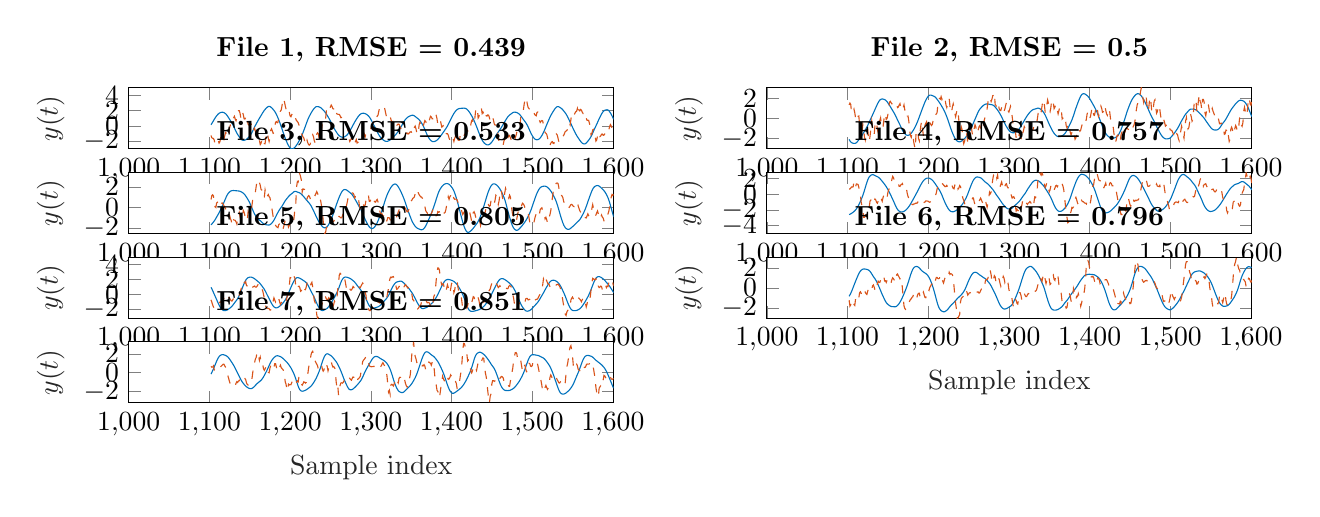 % This file was created by matlab2tikz.
%
\definecolor{mycolor1}{rgb}{0.0,0.447,0.741}%
\definecolor{mycolor2}{rgb}{0.85,0.325,0.098}%
%
\begin{tikzpicture}

\begin{axis}[%
width=6.159cm,
height=0.774cm,
at={(0cm,3.226cm)},
scale only axis,
xmin=1000,
xmax=1601,
xlabel style={font=\color{white!15!black}},
xlabel={Sample index},
ymin=-3.035,
ymax=5,
ylabel style={font=\color{white!15!black}},
ylabel={$y(t)$},
axis background/.style={fill=white},
title style={font=\bfseries},
title={File 1, RMSE = 0.439}
]
\addplot [color=mycolor1, forget plot]
  table[row sep=crcr]{%
1102	0.143\\
1103	0.309\\
1104	0.483\\
1105	0.665\\
1106	0.848\\
1107	1.023\\
1108	1.183\\
1109	1.325\\
1110	1.451\\
1111	1.561\\
1112	1.65\\
1113	1.714\\
1114	1.757\\
1115	1.781\\
1116	1.788\\
1117	1.776\\
1118	1.738\\
1119	1.676\\
1120	1.592\\
1121	1.486\\
1122	1.354\\
1123	1.2\\
1124	1.032\\
1125	0.86\\
1126	0.691\\
1127	0.521\\
1128	0.343\\
1129	0.147\\
1130	-0.067\\
1131	-0.296\\
1132	-0.53\\
1133	-0.756\\
1134	-0.96\\
1135	-1.139\\
1136	-1.3\\
1137	-1.452\\
1138	-1.6\\
1139	-1.732\\
1140	-1.836\\
1141	-1.895\\
1142	-1.914\\
1143	-1.907\\
1144	-1.882\\
1145	-1.841\\
1146	-1.778\\
1147	-1.693\\
1148	-1.591\\
1149	-1.475\\
1150	-1.344\\
1151	-1.194\\
1152	-1.018\\
1153	-0.817\\
1154	-0.596\\
1155	-0.372\\
1156	-0.156\\
1157	0.05\\
1158	0.249\\
1159	0.444\\
1160	0.635\\
1161	0.82\\
1162	0.998\\
1163	1.175\\
1164	1.354\\
1165	1.536\\
1166	1.714\\
1167	1.879\\
1168	2.026\\
1169	2.158\\
1170	2.279\\
1171	2.387\\
1172	2.478\\
1173	2.54\\
1174	2.563\\
1175	2.542\\
1176	2.48\\
1177	2.388\\
1178	2.28\\
1179	2.163\\
1180	2.036\\
1181	1.89\\
1182	1.716\\
1183	1.51\\
1184	1.28\\
1185	1.033\\
1186	0.77\\
1187	0.49\\
1188	0.196\\
1189	-0.109\\
1190	-0.421\\
1191	-0.736\\
1192	-1.045\\
1193	-1.346\\
1194	-1.633\\
1195	-1.906\\
1196	-2.161\\
1197	-2.399\\
1198	-2.604\\
1199	-2.772\\
1200	-2.899\\
1201	-2.985\\
1202	-3.031\\
1203	-3.035\\
1204	-2.998\\
1205	-2.923\\
1206	-2.817\\
1207	-2.692\\
1208	-2.55\\
1209	-2.39\\
1210	-2.208\\
1211	-2.013\\
1212	-1.815\\
1213	-1.614\\
1214	-1.401\\
1215	-1.161\\
1216	-0.896\\
1217	-0.615\\
1218	-0.327\\
1219	-0.036\\
1220	0.259\\
1221	0.55\\
1222	0.823\\
1223	1.069\\
1224	1.288\\
1225	1.491\\
1226	1.684\\
1227	1.864\\
1228	2.029\\
1229	2.178\\
1230	2.312\\
1231	2.423\\
1232	2.499\\
1233	2.536\\
1234	2.538\\
1235	2.519\\
1236	2.489\\
1237	2.447\\
1238	2.382\\
1239	2.297\\
1240	2.196\\
1241	2.087\\
1242	1.973\\
1243	1.847\\
1244	1.705\\
1245	1.546\\
1246	1.376\\
1247	1.197\\
1248	1.013\\
1249	0.824\\
1250	0.627\\
1251	0.422\\
1252	0.207\\
1253	-0.012\\
1254	-0.225\\
1255	-0.42\\
1256	-0.598\\
1257	-0.764\\
1258	-0.928\\
1259	-1.085\\
1260	-1.217\\
1261	-1.319\\
1262	-1.391\\
1263	-1.445\\
1264	-1.489\\
1265	-1.511\\
1266	-1.506\\
1267	-1.469\\
1268	-1.413\\
1269	-1.345\\
1270	-1.263\\
1271	-1.157\\
1272	-1.02\\
1273	-0.854\\
1274	-0.676\\
1275	-0.493\\
1276	-0.305\\
1277	-0.111\\
1278	0.089\\
1279	0.29\\
1280	0.483\\
1281	0.667\\
1282	0.841\\
1283	1.007\\
1284	1.163\\
1285	1.305\\
1286	1.426\\
1287	1.522\\
1288	1.591\\
1289	1.634\\
1290	1.653\\
1291	1.654\\
1292	1.639\\
1293	1.607\\
1294	1.554\\
1295	1.487\\
1296	1.407\\
1297	1.312\\
1298	1.195\\
1299	1.05\\
1300	0.872\\
1301	0.673\\
1302	0.463\\
1303	0.25\\
1304	0.038\\
1305	-0.173\\
1306	-0.384\\
1307	-0.595\\
1308	-0.803\\
1309	-1.005\\
1310	-1.194\\
1311	-1.361\\
1312	-1.507\\
1313	-1.632\\
1314	-1.737\\
1315	-1.828\\
1316	-1.908\\
1317	-1.975\\
1318	-2.027\\
1319	-2.054\\
1320	-2.054\\
1321	-2.03\\
1322	-1.987\\
1323	-1.929\\
1324	-1.861\\
1325	-1.779\\
1326	-1.684\\
1327	-1.58\\
1328	-1.474\\
1329	-1.369\\
1330	-1.262\\
1331	-1.144\\
1332	-1.014\\
1333	-0.871\\
1334	-0.722\\
1335	-0.568\\
1336	-0.405\\
1337	-0.23\\
1338	-0.041\\
1339	0.159\\
1340	0.358\\
1341	0.544\\
1342	0.704\\
1343	0.844\\
1344	0.964\\
1345	1.064\\
1346	1.148\\
1347	1.215\\
1348	1.269\\
1349	1.316\\
1350	1.357\\
1351	1.388\\
1352	1.394\\
1353	1.368\\
1354	1.31\\
1355	1.232\\
1356	1.147\\
1357	1.064\\
1358	0.98\\
1359	0.889\\
1360	0.782\\
1361	0.658\\
1362	0.515\\
1363	0.357\\
1364	0.182\\
1365	-0.015\\
1366	-0.238\\
1367	-0.483\\
1368	-0.741\\
1369	-0.996\\
1370	-1.231\\
1371	-1.437\\
1372	-1.613\\
1373	-1.761\\
1374	-1.886\\
1375	-1.985\\
1376	-2.054\\
1377	-2.09\\
1378	-2.089\\
1379	-2.065\\
1380	-2.023\\
1381	-1.968\\
1382	-1.897\\
1383	-1.801\\
1384	-1.684\\
1385	-1.551\\
1386	-1.413\\
1387	-1.273\\
1388	-1.132\\
1389	-0.986\\
1390	-0.833\\
1391	-0.68\\
1392	-0.527\\
1393	-0.373\\
1394	-0.206\\
1395	-0.022\\
1396	0.178\\
1397	0.389\\
1398	0.604\\
1399	0.821\\
1400	1.037\\
1401	1.249\\
1402	1.447\\
1403	1.626\\
1404	1.784\\
1405	1.924\\
1406	2.044\\
1407	2.14\\
1408	2.209\\
1409	2.255\\
1410	2.282\\
1411	2.297\\
1412	2.306\\
1413	2.313\\
1414	2.321\\
1415	2.327\\
1416	2.325\\
1417	2.304\\
1418	2.262\\
1419	2.191\\
1420	2.091\\
1421	1.973\\
1422	1.829\\
1423	1.671\\
1424	1.5\\
1425	1.318\\
1426	1.123\\
1427	0.909\\
1428	0.681\\
1429	0.441\\
1430	0.189\\
1431	-0.078\\
1432	-0.356\\
1433	-0.639\\
1434	-0.918\\
1435	-1.187\\
1436	-1.438\\
1437	-1.669\\
1438	-1.877\\
1439	-2.056\\
1440	-2.199\\
1441	-2.31\\
1442	-2.393\\
1443	-2.457\\
1444	-2.502\\
1445	-2.52\\
1446	-2.504\\
1447	-2.455\\
1448	-2.373\\
1449	-2.264\\
1450	-2.134\\
1451	-1.986\\
1452	-1.825\\
1453	-1.653\\
1454	-1.476\\
1455	-1.298\\
1456	-1.126\\
1457	-0.964\\
1458	-0.811\\
1459	-0.664\\
1460	-0.517\\
1461	-0.36\\
1462	-0.189\\
1463	-0.006\\
1464	0.178\\
1465	0.361\\
1466	0.54\\
1467	0.717\\
1468	0.893\\
1469	1.058\\
1470	1.202\\
1471	1.321\\
1472	1.417\\
1473	1.502\\
1474	1.584\\
1475	1.666\\
1476	1.735\\
1477	1.78\\
1478	1.8\\
1479	1.796\\
1480	1.777\\
1481	1.745\\
1482	1.697\\
1483	1.627\\
1484	1.537\\
1485	1.427\\
1486	1.296\\
1487	1.151\\
1488	0.999\\
1489	0.851\\
1490	0.708\\
1491	0.569\\
1492	0.421\\
1493	0.253\\
1494	0.063\\
1495	-0.15\\
1496	-0.382\\
1497	-0.624\\
1498	-0.862\\
1499	-1.085\\
1500	-1.285\\
1501	-1.457\\
1502	-1.601\\
1503	-1.714\\
1504	-1.787\\
1505	-1.827\\
1506	-1.837\\
1507	-1.822\\
1508	-1.78\\
1509	-1.705\\
1510	-1.594\\
1511	-1.451\\
1512	-1.283\\
1513	-1.095\\
1514	-0.883\\
1515	-0.644\\
1516	-0.385\\
1517	-0.122\\
1518	0.136\\
1519	0.389\\
1520	0.641\\
1521	0.89\\
1522	1.126\\
1523	1.338\\
1524	1.532\\
1525	1.714\\
1526	1.891\\
1527	2.06\\
1528	2.214\\
1529	2.347\\
1530	2.452\\
1531	2.518\\
1532	2.534\\
1533	2.51\\
1534	2.458\\
1535	2.389\\
1536	2.311\\
1537	2.218\\
1538	2.105\\
1539	1.977\\
1540	1.842\\
1541	1.702\\
1542	1.546\\
1543	1.364\\
1544	1.159\\
1545	0.942\\
1546	0.723\\
1547	0.504\\
1548	0.278\\
1549	0.043\\
1550	-0.192\\
1551	-0.417\\
1552	-0.634\\
1553	-0.846\\
1554	-1.054\\
1555	-1.249\\
1556	-1.426\\
1557	-1.588\\
1558	-1.744\\
1559	-1.897\\
1560	-2.044\\
1561	-2.172\\
1562	-2.274\\
1563	-2.346\\
1564	-2.387\\
1565	-2.391\\
1566	-2.353\\
1567	-2.269\\
1568	-2.155\\
1569	-2.027\\
1570	-1.893\\
1571	-1.749\\
1572	-1.589\\
1573	-1.403\\
1574	-1.189\\
1575	-0.955\\
1576	-0.711\\
1577	-0.47\\
1578	-0.239\\
1579	-0.014\\
1580	0.214\\
1581	0.449\\
1582	0.688\\
1583	0.921\\
1584	1.144\\
1585	1.355\\
1586	1.556\\
1587	1.736\\
1588	1.881\\
1589	1.983\\
1590	2.043\\
1591	2.083\\
1592	2.109\\
1593	2.114\\
1594	2.081\\
1595	1.992\\
1596	1.859\\
1597	1.695\\
1598	1.512\\
1599	1.312\\
1600	1.092\\
1601	0.85\\
};
\addplot [color=mycolor2, dashed, forget plot]
  table[row sep=crcr]{%
1102	-1.272\\
1103	-1.57\\
1104	-1.647\\
1105	-1.668\\
1106	-1.891\\
1107	-2.425\\
1108	-2.139\\
1109	-1.936\\
1110	-1.898\\
1111	-1.957\\
1112	-2.279\\
1113	-2.112\\
1114	-1.544\\
1115	-1.106\\
1116	-1.156\\
1117	-1.466\\
1118	-1.746\\
1119	-1.339\\
1120	-0.89\\
1121	-0.996\\
1122	-1.257\\
1123	-1.486\\
1124	-0.948\\
1125	-0.272\\
1126	0.103\\
1127	0.074\\
1128	0.108\\
1129	0.514\\
1130	1.064\\
1131	1.253\\
1132	0.902\\
1133	0.687\\
1134	1.102\\
1135	1.862\\
1136	1.989\\
1137	1.992\\
1138	1.648\\
1139	0.965\\
1140	1.56\\
1141	1.797\\
1142	1.472\\
1143	0.924\\
1144	0.889\\
1145	1.115\\
1146	1.329\\
1147	0.806\\
1148	0.185\\
1149	0.098\\
1150	0.261\\
1151	0.349\\
1152	0.152\\
1153	-0.482\\
1154	-0.748\\
1155	-0.541\\
1156	-0.319\\
1157	-0.693\\
1158	-1.321\\
1159	-1.651\\
1160	-1.614\\
1161	-1.615\\
1162	-1.938\\
1163	-2.476\\
1164	-2.315\\
1165	-1.807\\
1166	-1.633\\
1167	-1.794\\
1168	-2.354\\
1169	-2.363\\
1170	-1.4\\
1171	-1.139\\
1172	-0.841\\
1173	-1.661\\
1174	-2.082\\
1175	-1.66\\
1176	-0.601\\
1177	-0.393\\
1178	-0.677\\
1179	-0.99\\
1180	-0.914\\
1181	-0.099\\
1182	0.473\\
1183	0.557\\
1184	0.401\\
1185	0.493\\
1186	1.145\\
1187	1.717\\
1188	1.936\\
1189	2.088\\
1190	2.664\\
1191	3.443\\
1192	3.605\\
1193	3.168\\
1194	2.631\\
1195	2.204\\
1196	1.776\\
1197	2.077\\
1198	2.004\\
1199	1.813\\
1200	1.29\\
1201	1.188\\
1202	1.455\\
1203	1.644\\
1204	1.773\\
1205	1.396\\
1206	1.102\\
1207	0.913\\
1208	0.674\\
1209	0.589\\
1210	0.408\\
1211	0.091\\
1212	-0.236\\
1213	-0.59\\
1214	-1.022\\
1215	-1.213\\
1216	-1.469\\
1217	-1.604\\
1218	-2.029\\
1219	-2.477\\
1220	-2.397\\
1221	-1.913\\
1222	-2.253\\
1223	-2.496\\
1224	-2.543\\
1225	-2.406\\
1226	-1.872\\
1227	-1.382\\
1228	-1.177\\
1229	-1.433\\
1230	-1.991\\
1231	-2.236\\
1232	-1.742\\
1233	-1.102\\
1234	-0.925\\
1235	-1.054\\
1236	-1.652\\
1237	-1.811\\
1238	-1.066\\
1239	-0.366\\
1240	0.344\\
1241	0.359\\
1242	0.344\\
1243	0.332\\
1244	0.946\\
1245	1.987\\
1246	2.356\\
1247	2.25\\
1248	2.045\\
1249	2.216\\
1250	2.506\\
1251	2.741\\
1252	2.543\\
1253	2.269\\
1254	2.223\\
1255	2.507\\
1256	2.119\\
1257	1.768\\
1258	1.573\\
1259	1.533\\
1260	1.503\\
1261	1.506\\
1262	1.321\\
1263	1.063\\
1264	1.111\\
1265	1.16\\
1266	0.989\\
1267	0.727\\
1268	0.53\\
1269	0.43\\
1270	0.382\\
1271	-0.048\\
1272	-0.948\\
1273	-1.703\\
1274	-2.068\\
1275	-1.876\\
1276	-1.651\\
1277	-1.612\\
1278	-2.211\\
1279	-2.526\\
1280	-2.32\\
1281	-2.074\\
1282	-1.815\\
1283	-2.265\\
1284	-2.157\\
1285	-2.232\\
1286	-1.888\\
1287	-1.603\\
1288	-1.529\\
1289	-1.522\\
1290	-1.491\\
1291	-1.416\\
1292	-1.098\\
1293	-1.448\\
1294	-1.002\\
1295	-0.957\\
1296	-0.945\\
1297	-0.934\\
1298	-0.898\\
1299	-0.707\\
1300	-0.376\\
1301	-0.061\\
1302	0.211\\
1303	0.45\\
1304	0.622\\
1305	0.884\\
1306	1.211\\
1307	0.999\\
1308	1.29\\
1309	1.42\\
1310	1.954\\
1311	2.376\\
1312	2.378\\
1313	2.307\\
1314	2.333\\
1315	2.362\\
1316	2.554\\
1317	2.372\\
1318	1.918\\
1319	1.391\\
1320	1.019\\
1321	0.981\\
1322	1.252\\
1323	1.34\\
1324	1.199\\
1325	0.846\\
1326	0.427\\
1327	0.381\\
1328	0.743\\
1329	0.818\\
1330	0.693\\
1331	0.258\\
1332	0.029\\
1333	0.139\\
1334	0.235\\
1335	0.206\\
1336	-0.026\\
1337	-0.327\\
1338	-0.412\\
1339	-0.495\\
1340	-0.314\\
1341	-0.504\\
1342	-0.772\\
1343	-0.881\\
1344	-0.984\\
1345	-0.947\\
1346	-1.08\\
1347	-1.065\\
1348	-0.857\\
1349	-0.829\\
1350	-0.761\\
1351	-0.991\\
1352	-1.098\\
1353	-0.907\\
1354	-0.212\\
1355	-0.032\\
1356	-0.392\\
1357	-0.903\\
1358	-1.133\\
1359	-0.674\\
1360	0.175\\
1361	0.478\\
1362	0.21\\
1363	-0.198\\
1364	-0.39\\
1365	-0.061\\
1366	0.332\\
1367	0.692\\
1368	0.56\\
1369	0.367\\
1370	0.532\\
1371	0.232\\
1372	0.533\\
1373	0.897\\
1374	1.264\\
1375	1.175\\
1376	0.931\\
1377	0.923\\
1378	1.13\\
1379	1.499\\
1380	1.709\\
1381	1.403\\
1382	0.976\\
1383	0.238\\
1384	0.647\\
1385	0.788\\
1386	0.827\\
1387	0.322\\
1388	-0.176\\
1389	-0.085\\
1390	0.04\\
1391	-0.038\\
1392	-0.525\\
1393	-0.974\\
1394	-1.053\\
1395	-1.038\\
1396	-1.219\\
1397	-1.63\\
1398	-1.86\\
1399	-1.609\\
1400	-1.319\\
1401	-1.516\\
1402	-1.666\\
1403	-2.068\\
1404	-1.64\\
1405	-1.384\\
1406	-0.9\\
1407	-1.324\\
1408	-1.845\\
1409	-1.918\\
1410	-1.889\\
1411	-1.057\\
1412	-1.316\\
1413	-1.463\\
1414	-1.455\\
1415	-1.402\\
1416	-1.177\\
1417	-1.041\\
1418	-0.674\\
1419	-0.58\\
1420	-0.652\\
1421	-0.756\\
1422	-0.851\\
1423	-0.544\\
1424	0.207\\
1425	0.666\\
1426	0.804\\
1427	0.331\\
1428	0.217\\
1429	1.05\\
1430	2.049\\
1431	2.224\\
1432	2.366\\
1433	1.019\\
1434	1.192\\
1435	1.707\\
1436	2.318\\
1437	2.361\\
1438	1.624\\
1439	1.822\\
1440	1.617\\
1441	2.026\\
1442	1.678\\
1443	1.32\\
1444	1.277\\
1445	1.439\\
1446	1.4\\
1447	1.072\\
1448	0.623\\
1449	0.567\\
1450	1.006\\
1451	1.114\\
1452	0.785\\
1453	0.255\\
1454	0.097\\
1455	0.095\\
1456	0.126\\
1457	-0.591\\
1458	-1.487\\
1459	-2.127\\
1460	-2.299\\
1461	-2.267\\
1462	-2.271\\
1463	-2.608\\
1464	-2.551\\
1465	-2.02\\
1466	-1.758\\
1467	-1.626\\
1468	-1.816\\
1469	-2.232\\
1470	-1.54\\
1471	-1.303\\
1472	-1.252\\
1473	-1.588\\
1474	-1.809\\
1475	-1.921\\
1476	-1.21\\
1477	-1.266\\
1478	-1.464\\
1479	-1.597\\
1480	-1.269\\
1481	-0.833\\
1482	-0.666\\
1483	-0.7\\
1484	-0.473\\
1485	0.111\\
1486	1.393\\
1487	1.89\\
1488	1.894\\
1489	1.987\\
1490	2.812\\
1491	3.395\\
1492	3.711\\
1493	3.56\\
1494	2.84\\
1495	2.432\\
1496	2.283\\
1497	2.141\\
1498	1.851\\
1499	1.71\\
1500	1.816\\
1501	1.902\\
1502	1.774\\
1503	1.514\\
1504	1.397\\
1505	1.318\\
1506	1.769\\
1507	1.825\\
1508	1.702\\
1509	0.723\\
1510	0.452\\
1511	0.605\\
1512	0.698\\
1513	0.659\\
1514	0.11\\
1515	-0.495\\
1516	-0.86\\
1517	-0.983\\
1518	-1.117\\
1519	-1.518\\
1520	-2.176\\
1521	-2.652\\
1522	-2.574\\
1523	-2.319\\
1524	-2.136\\
1525	-2.08\\
1526	-2.318\\
1527	-2.333\\
1528	-1.942\\
1529	-1.529\\
1530	-1.083\\
1531	-1.199\\
1532	-1.599\\
1533	-2.104\\
1534	-2.1\\
1535	-1.999\\
1536	-1.468\\
1537	-1.429\\
1538	-1.417\\
1539	-1.262\\
1540	-1.022\\
1541	-0.76\\
1542	-0.694\\
1543	-0.612\\
1544	-0.427\\
1545	-0.31\\
1546	0.387\\
1547	0.121\\
1548	0.823\\
1549	1.62\\
1550	1.352\\
1551	1.447\\
1552	1.482\\
1553	1.646\\
1554	1.855\\
1555	1.903\\
1556	2.267\\
1557	1.517\\
1558	2.088\\
1559	1.972\\
1560	2.155\\
1561	2.072\\
1562	1.807\\
1563	1.647\\
1564	1.84\\
1565	1.779\\
1566	1.464\\
1567	1.004\\
1568	0.72\\
1569	0.738\\
1570	0.711\\
1571	0.32\\
1572	-0.189\\
1573	-1.18\\
1574	-1.017\\
1575	-0.543\\
1576	-0.47\\
1577	-0.724\\
1578	-1.408\\
1579	-2.016\\
1580	-1.866\\
1581	-1.326\\
1582	-1.515\\
1583	-1.056\\
1584	-1.415\\
1585	-1.321\\
1586	-1.11\\
1587	-1.086\\
1588	-1.254\\
1589	-1.236\\
1590	-1.042\\
1591	-0.823\\
1592	-0.772\\
1593	-0.927\\
1594	-0.87\\
1595	-0.539\\
1596	-0.087\\
1597	0.16\\
1598	-0.037\\
1599	-0.288\\
1600	-0.021\\
1601	0.414\\
};
\end{axis}

\begin{axis}[%
width=6.159cm,
height=0.774cm,
at={(8.104cm,3.226cm)},
scale only axis,
xmin=1000,
xmax=1601,
xlabel style={font=\color{white!15!black}},
xlabel={Sample index},
ymin=-2.997,
ymax=3.035,
ylabel style={font=\color{white!15!black}},
ylabel={$y(t)$},
axis background/.style={fill=white},
title style={font=\bfseries},
title={File 2, RMSE = 0.5}
]
\addplot [color=mycolor1, forget plot]
  table[row sep=crcr]{%
1102	-2.056\\
1103	-2.208\\
1104	-2.316\\
1105	-2.382\\
1106	-2.422\\
1107	-2.447\\
1108	-2.461\\
1109	-2.461\\
1110	-2.438\\
1111	-2.387\\
1112	-2.307\\
1113	-2.208\\
1114	-2.103\\
1115	-1.997\\
1116	-1.892\\
1117	-1.783\\
1118	-1.663\\
1119	-1.532\\
1120	-1.396\\
1121	-1.261\\
1122	-1.126\\
1123	-0.987\\
1124	-0.838\\
1125	-0.678\\
1126	-0.51\\
1127	-0.339\\
1128	-0.165\\
1129	0.009\\
1130	0.183\\
1131	0.358\\
1132	0.533\\
1133	0.71\\
1134	0.89\\
1135	1.071\\
1136	1.249\\
1137	1.419\\
1138	1.574\\
1139	1.71\\
1140	1.82\\
1141	1.891\\
1142	1.926\\
1143	1.936\\
1144	1.927\\
1145	1.906\\
1146	1.876\\
1147	1.828\\
1148	1.758\\
1149	1.665\\
1150	1.555\\
1151	1.437\\
1152	1.314\\
1153	1.186\\
1154	1.05\\
1155	0.913\\
1156	0.78\\
1157	0.652\\
1158	0.519\\
1159	0.374\\
1160	0.211\\
1161	0.035\\
1162	-0.139\\
1163	-0.304\\
1164	-0.463\\
1165	-0.63\\
1166	-0.806\\
1167	-0.985\\
1168	-1.15\\
1169	-1.292\\
1170	-1.409\\
1171	-1.504\\
1172	-1.58\\
1173	-1.632\\
1174	-1.66\\
1175	-1.663\\
1176	-1.644\\
1177	-1.602\\
1178	-1.538\\
1179	-1.45\\
1180	-1.342\\
1181	-1.22\\
1182	-1.092\\
1183	-0.955\\
1184	-0.804\\
1185	-0.636\\
1186	-0.452\\
1187	-0.255\\
1188	-0.049\\
1189	0.165\\
1190	0.383\\
1191	0.601\\
1192	0.817\\
1193	1.029\\
1194	1.238\\
1195	1.443\\
1196	1.638\\
1197	1.814\\
1198	1.968\\
1199	2.097\\
1200	2.201\\
1201	2.277\\
1202	2.319\\
1203	2.324\\
1204	2.303\\
1205	2.272\\
1206	2.241\\
1207	2.208\\
1208	2.163\\
1209	2.097\\
1210	2.006\\
1211	1.903\\
1212	1.795\\
1213	1.686\\
1214	1.572\\
1215	1.45\\
1216	1.321\\
1217	1.186\\
1218	1.048\\
1219	0.903\\
1220	0.745\\
1221	0.572\\
1222	0.383\\
1223	0.181\\
1224	-0.035\\
1225	-0.265\\
1226	-0.506\\
1227	-0.749\\
1228	-0.983\\
1229	-1.201\\
1230	-1.404\\
1231	-1.596\\
1232	-1.777\\
1233	-1.936\\
1234	-2.065\\
1235	-2.161\\
1236	-2.227\\
1237	-2.272\\
1238	-2.299\\
1239	-2.305\\
1240	-2.283\\
1241	-2.241\\
1242	-2.186\\
1243	-2.125\\
1244	-2.061\\
1245	-1.988\\
1246	-1.901\\
1247	-1.8\\
1248	-1.688\\
1249	-1.568\\
1250	-1.442\\
1251	-1.304\\
1252	-1.153\\
1253	-0.986\\
1254	-0.807\\
1255	-0.621\\
1256	-0.435\\
1257	-0.252\\
1258	-0.07\\
1259	0.115\\
1260	0.303\\
1261	0.489\\
1262	0.66\\
1263	0.807\\
1264	0.928\\
1265	1.028\\
1266	1.116\\
1267	1.198\\
1268	1.273\\
1269	1.338\\
1270	1.39\\
1271	1.425\\
1272	1.442\\
1273	1.445\\
1274	1.436\\
1275	1.422\\
1276	1.406\\
1277	1.392\\
1278	1.38\\
1279	1.366\\
1280	1.34\\
1281	1.298\\
1282	1.23\\
1283	1.144\\
1284	1.046\\
1285	0.942\\
1286	0.836\\
1287	0.721\\
1288	0.595\\
1289	0.458\\
1290	0.311\\
1291	0.157\\
1292	-0.005\\
1293	-0.175\\
1294	-0.347\\
1295	-0.512\\
1296	-0.663\\
1297	-0.801\\
1298	-0.931\\
1299	-1.055\\
1300	-1.167\\
1301	-1.259\\
1302	-1.324\\
1303	-1.365\\
1304	-1.392\\
1305	-1.409\\
1306	-1.412\\
1307	-1.397\\
1308	-1.362\\
1309	-1.316\\
1310	-1.262\\
1311	-1.197\\
1312	-1.112\\
1313	-1.002\\
1314	-0.876\\
1315	-0.743\\
1316	-0.611\\
1317	-0.48\\
1318	-0.345\\
1319	-0.206\\
1320	-0.067\\
1321	0.066\\
1322	0.192\\
1323	0.312\\
1324	0.425\\
1325	0.529\\
1326	0.623\\
1327	0.706\\
1328	0.778\\
1329	0.838\\
1330	0.884\\
1331	0.913\\
1332	0.934\\
1333	0.956\\
1334	0.985\\
1335	1.014\\
1336	1.03\\
1337	1.02\\
1338	0.988\\
1339	0.938\\
1340	0.877\\
1341	0.803\\
1342	0.715\\
1343	0.608\\
1344	0.482\\
1345	0.337\\
1346	0.172\\
1347	-0.013\\
1348	-0.205\\
1349	-0.393\\
1350	-0.567\\
1351	-0.731\\
1352	-0.893\\
1353	-1.055\\
1354	-1.21\\
1355	-1.347\\
1356	-1.462\\
1357	-1.556\\
1358	-1.637\\
1359	-1.706\\
1360	-1.758\\
1361	-1.79\\
1362	-1.799\\
1363	-1.791\\
1364	-1.77\\
1365	-1.74\\
1366	-1.701\\
1367	-1.654\\
1368	-1.592\\
1369	-1.515\\
1370	-1.417\\
1371	-1.294\\
1372	-1.149\\
1373	-0.994\\
1374	-0.834\\
1375	-0.674\\
1376	-0.511\\
1377	-0.34\\
1378	-0.153\\
1379	0.055\\
1380	0.283\\
1381	0.526\\
1382	0.772\\
1383	1.01\\
1384	1.237\\
1385	1.455\\
1386	1.667\\
1387	1.872\\
1388	2.06\\
1389	2.22\\
1390	2.34\\
1391	2.417\\
1392	2.453\\
1393	2.456\\
1394	2.432\\
1395	2.39\\
1396	2.335\\
1397	2.269\\
1398	2.189\\
1399	2.094\\
1400	1.98\\
1401	1.853\\
1402	1.716\\
1403	1.574\\
1404	1.431\\
1405	1.289\\
1406	1.146\\
1407	0.996\\
1408	0.835\\
1409	0.66\\
1410	0.467\\
1411	0.263\\
1412	0.052\\
1413	-0.164\\
1414	-0.383\\
1415	-0.605\\
1416	-0.821\\
1417	-1.022\\
1418	-1.196\\
1419	-1.346\\
1420	-1.475\\
1421	-1.584\\
1422	-1.676\\
1423	-1.753\\
1424	-1.815\\
1425	-1.866\\
1426	-1.906\\
1427	-1.933\\
1428	-1.944\\
1429	-1.941\\
1430	-1.928\\
1431	-1.908\\
1432	-1.879\\
1433	-1.835\\
1434	-1.77\\
1435	-1.681\\
1436	-1.571\\
1437	-1.438\\
1438	-1.276\\
1439	-1.09\\
1440	-0.883\\
1441	-0.662\\
1442	-0.431\\
1443	-0.191\\
1444	0.059\\
1445	0.315\\
1446	0.567\\
1447	0.803\\
1448	1.023\\
1449	1.231\\
1450	1.431\\
1451	1.62\\
1452	1.789\\
1453	1.933\\
1454	2.054\\
1455	2.162\\
1456	2.26\\
1457	2.345\\
1458	2.411\\
1459	2.45\\
1460	2.459\\
1461	2.44\\
1462	2.399\\
1463	2.334\\
1464	2.246\\
1465	2.136\\
1466	2.009\\
1467	1.869\\
1468	1.72\\
1469	1.562\\
1470	1.397\\
1471	1.226\\
1472	1.049\\
1473	0.867\\
1474	0.682\\
1475	0.498\\
1476	0.322\\
1477	0.161\\
1478	0.013\\
1479	-0.127\\
1480	-0.272\\
1481	-0.431\\
1482	-0.605\\
1483	-0.781\\
1484	-0.948\\
1485	-1.102\\
1486	-1.248\\
1487	-1.39\\
1488	-1.529\\
1489	-1.657\\
1490	-1.765\\
1491	-1.853\\
1492	-1.922\\
1493	-1.972\\
1494	-2.002\\
1495	-2.014\\
1496	-2.011\\
1497	-2.002\\
1498	-1.99\\
1499	-1.965\\
1500	-1.915\\
1501	-1.837\\
1502	-1.74\\
1503	-1.639\\
1504	-1.541\\
1505	-1.443\\
1506	-1.339\\
1507	-1.227\\
1508	-1.108\\
1509	-0.98\\
1510	-0.839\\
1511	-0.687\\
1512	-0.527\\
1513	-0.374\\
1514	-0.231\\
1515	-0.094\\
1516	0.045\\
1517	0.188\\
1518	0.322\\
1519	0.435\\
1520	0.529\\
1521	0.617\\
1522	0.71\\
1523	0.805\\
1524	0.881\\
1525	0.925\\
1526	0.938\\
1527	0.935\\
1528	0.932\\
1529	0.928\\
1530	0.914\\
1531	0.883\\
1532	0.836\\
1533	0.777\\
1534	0.712\\
1535	0.64\\
1536	0.561\\
1537	0.475\\
1538	0.388\\
1539	0.302\\
1540	0.217\\
1541	0.128\\
1542	0.029\\
1543	-0.081\\
1544	-0.2\\
1545	-0.321\\
1546	-0.438\\
1547	-0.551\\
1548	-0.661\\
1549	-0.77\\
1550	-0.875\\
1551	-0.968\\
1552	-1.042\\
1553	-1.09\\
1554	-1.118\\
1555	-1.133\\
1556	-1.139\\
1557	-1.135\\
1558	-1.117\\
1559	-1.083\\
1560	-1.029\\
1561	-0.95\\
1562	-0.842\\
1563	-0.715\\
1564	-0.589\\
1565	-0.476\\
1566	-0.377\\
1567	-0.279\\
1568	-0.169\\
1569	-0.04\\
1570	0.102\\
1571	0.246\\
1572	0.391\\
1573	0.538\\
1574	0.686\\
1575	0.825\\
1576	0.948\\
1577	1.056\\
1578	1.158\\
1579	1.262\\
1580	1.366\\
1581	1.465\\
1582	1.553\\
1583	1.631\\
1584	1.704\\
1585	1.763\\
1586	1.801\\
1587	1.813\\
1588	1.8\\
1589	1.779\\
1590	1.754\\
1591	1.72\\
1592	1.658\\
1593	1.568\\
1594	1.448\\
1595	1.313\\
1596	1.162\\
1597	0.987\\
1598	0.791\\
1599	0.585\\
1600	0.384\\
1601	0.193\\
};
\addplot [color=mycolor2, dashed, forget plot]
  table[row sep=crcr]{%
1102	1.346\\
1103	1.527\\
1104	1.401\\
1105	0.571\\
1106	0.561\\
1107	0.682\\
1108	0.928\\
1109	0.573\\
1110	0.045\\
1111	-0.23\\
1112	-0.018\\
1113	0.227\\
1114	0.254\\
1115	-0.639\\
1116	-1.236\\
1117	-1.231\\
1118	-1.228\\
1119	-0.606\\
1120	-1.08\\
1121	-1.821\\
1122	-2.126\\
1123	-1.546\\
1124	-1.17\\
1125	-1.052\\
1126	-1.886\\
1127	-2.279\\
1128	-1.677\\
1129	-1.003\\
1130	-0.252\\
1131	-0.942\\
1132	-1.543\\
1133	-1.615\\
1134	-0.74\\
1135	-0.311\\
1136	-0.379\\
1137	-1.075\\
1138	-1.373\\
1139	-0.808\\
1140	-0.193\\
1141	0.067\\
1142	-0.566\\
1143	-0.916\\
1144	-0.839\\
1145	-0.196\\
1146	0.466\\
1147	0.373\\
1148	-0.089\\
1149	0.003\\
1150	0.378\\
1151	0.971\\
1152	1.611\\
1153	1.705\\
1154	1.566\\
1155	1.454\\
1156	1.483\\
1157	1.454\\
1158	1.387\\
1159	1.57\\
1160	1.466\\
1161	1.308\\
1162	1.086\\
1163	1.14\\
1164	1.334\\
1165	1.475\\
1166	1.128\\
1167	0.835\\
1168	0.832\\
1169	1.072\\
1170	1.351\\
1171	0.848\\
1172	0.344\\
1173	0.104\\
1174	0.233\\
1175	0.242\\
1176	-0.273\\
1177	-1.193\\
1178	-1.684\\
1179	-1.862\\
1180	-1.436\\
1181	-1.516\\
1182	-2.299\\
1183	-2.712\\
1184	-2.997\\
1185	-1.33\\
1186	-1.281\\
1187	-1.171\\
1188	-1.963\\
1189	-2.208\\
1190	-1.245\\
1191	-0.621\\
1192	-0.257\\
1193	-1.064\\
1194	-1.661\\
1195	-1.652\\
1196	-0.654\\
1197	-0.469\\
1198	-0.306\\
1199	-0.817\\
1200	-0.693\\
1201	-0.662\\
1202	-0.383\\
1203	-0.547\\
1204	-0.691\\
1205	-0.607\\
1206	-0.236\\
1207	0.224\\
1208	0.41\\
1209	0.339\\
1210	0.459\\
1211	0.583\\
1212	1.371\\
1213	1.904\\
1214	1.989\\
1215	1.912\\
1216	2.168\\
1217	1.887\\
1218	2.082\\
1219	2.194\\
1220	2.229\\
1221	1.844\\
1222	1.357\\
1223	1.096\\
1224	1.431\\
1225	1.748\\
1226	1.985\\
1227	1.202\\
1228	0.591\\
1229	0.659\\
1230	1.154\\
1231	1.455\\
1232	1.042\\
1233	0.505\\
1234	0.189\\
1235	0.584\\
1236	0.916\\
1237	0.704\\
1238	-0.21\\
1239	-1.0\\
1240	-1.213\\
1241	-0.83\\
1242	-1.104\\
1243	-2.068\\
1244	-2.491\\
1245	-2.268\\
1246	-1.823\\
1247	-1.342\\
1248	-1.631\\
1249	-2.417\\
1250	-2.595\\
1251	-1.925\\
1252	-0.965\\
1253	-0.616\\
1254	-1.166\\
1255	-1.682\\
1256	-1.632\\
1257	-0.988\\
1258	-0.615\\
1259	-0.823\\
1260	-1.333\\
1261	-1.471\\
1262	-1.103\\
1263	-0.809\\
1264	-0.69\\
1265	-0.947\\
1266	-1.222\\
1267	-1.178\\
1268	-0.795\\
1269	-0.292\\
1270	-0.008\\
1271	0.407\\
1272	0.519\\
1273	0.971\\
1274	1.603\\
1275	1.983\\
1276	2.153\\
1277	1.959\\
1278	1.687\\
1279	1.93\\
1280	2.258\\
1281	2.304\\
1282	2.529\\
1283	1.372\\
1284	1.314\\
1285	0.952\\
1286	1.235\\
1287	1.344\\
1288	0.968\\
1289	0.802\\
1290	0.787\\
1291	1.109\\
1292	1.31\\
1293	1.06\\
1294	0.743\\
1295	0.934\\
1296	1.311\\
1297	1.571\\
1298	1.248\\
1299	0.769\\
1300	0.642\\
1301	0.923\\
1302	1.213\\
1303	0.849\\
1304	0.246\\
1305	-0.431\\
1306	-0.678\\
1307	-0.604\\
1308	-1.257\\
1309	-1.908\\
1310	-2.159\\
1311	-2.175\\
1312	-1.8\\
1313	-1.492\\
1314	-1.83\\
1315	-1.916\\
1316	-2.153\\
1317	-1.488\\
1318	-1.219\\
1319	-0.806\\
1320	-0.991\\
1321	-1.093\\
1322	-1.14\\
1323	-1.285\\
1324	-1.344\\
1325	-1.08\\
1326	-0.974\\
1327	-0.964\\
1328	-1.076\\
1329	-1.164\\
1330	-1.086\\
1331	-0.694\\
1332	-0.413\\
1333	-0.383\\
1334	-0.446\\
1335	-0.176\\
1336	0.371\\
1337	0.981\\
1338	0.94\\
1339	0.715\\
1340	0.684\\
1341	1.178\\
1342	1.832\\
1343	1.797\\
1344	1.324\\
1345	0.621\\
1346	0.668\\
1347	1.356\\
1348	1.834\\
1349	1.506\\
1350	0.81\\
1351	0.669\\
1352	1.073\\
1353	1.869\\
1354	1.757\\
1355	1.567\\
1356	0.98\\
1357	1.121\\
1358	1.397\\
1359	1.316\\
1360	0.826\\
1361	0.471\\
1362	0.782\\
1363	1.173\\
1364	1.141\\
1365	0.839\\
1366	-0.045\\
1367	0.041\\
1368	0.218\\
1369	0.26\\
1370	-0.083\\
1371	-0.698\\
1372	-0.924\\
1373	-0.588\\
1374	-0.52\\
1375	-0.892\\
1376	-1.349\\
1377	-1.612\\
1378	-1.402\\
1379	-1.272\\
1380	-1.141\\
1381	-1.663\\
1382	-2.053\\
1383	-1.911\\
1384	-1.584\\
1385	-1.068\\
1386	-1.029\\
1387	-1.119\\
1388	-1.258\\
1389	-1.144\\
1390	-0.809\\
1391	-0.549\\
1392	-0.488\\
1393	-0.612\\
1394	-0.652\\
1395	-0.467\\
1396	-0.022\\
1397	0.474\\
1398	0.657\\
1399	0.167\\
1400	0.007\\
1401	0.18\\
1402	0.592\\
1403	1.094\\
1404	0.977\\
1405	0.36\\
1406	0.315\\
1407	0.663\\
1408	1.163\\
1409	1.235\\
1410	0.728\\
1411	0.216\\
1412	0.444\\
1413	0.897\\
1414	1.229\\
1415	1.002\\
1416	0.616\\
1417	0.668\\
1418	0.838\\
1419	1.268\\
1420	0.825\\
1421	0.474\\
1422	0.322\\
1423	0.632\\
1424	0.966\\
1425	0.617\\
1426	-0.057\\
1427	-0.418\\
1428	-0.625\\
1429	-0.635\\
1430	-1.365\\
1431	-1.943\\
1432	-2.359\\
1433	-2.111\\
1434	-1.719\\
1435	-1.628\\
1436	-1.819\\
1437	-2.303\\
1438	-2.181\\
1439	-1.605\\
1440	-1.365\\
1441	-1.056\\
1442	-1.426\\
1443	-1.523\\
1444	-1.271\\
1445	-0.99\\
1446	-0.943\\
1447	-1.009\\
1448	-1.068\\
1449	-1.12\\
1450	-1.076\\
1451	-1.187\\
1452	-1.169\\
1453	-1.242\\
1454	-0.8\\
1455	-0.648\\
1456	-0.342\\
1457	0.219\\
1458	0.899\\
1459	1.357\\
1460	1.578\\
1461	1.948\\
1462	2.073\\
1463	2.588\\
1464	3.035\\
1465	2.686\\
1466	2.024\\
1467	1.609\\
1468	2.089\\
1469	2.369\\
1470	2.271\\
1471	1.436\\
1472	0.711\\
1473	0.81\\
1474	1.59\\
1475	2.109\\
1476	1.615\\
1477	0.739\\
1478	0.582\\
1479	1.095\\
1480	1.704\\
1481	1.853\\
1482	1.143\\
1483	0.53\\
1484	0.688\\
1485	1.193\\
1486	1.304\\
1487	0.919\\
1488	0.314\\
1489	-0.153\\
1490	0.058\\
1491	0.106\\
1492	-0.136\\
1493	-0.417\\
1494	-0.748\\
1495	-0.667\\
1496	-0.444\\
1497	-0.438\\
1498	-0.676\\
1499	-0.94\\
1500	-1.119\\
1501	-1.148\\
1502	-1.187\\
1503	-1.377\\
1504	-1.529\\
1505	-1.97\\
1506	-1.924\\
1507	-1.632\\
1508	-1.498\\
1509	-1.6\\
1510	-1.979\\
1511	-2.191\\
1512	-1.56\\
1513	-1.228\\
1514	-0.757\\
1515	-1.132\\
1516	-1.604\\
1517	-1.926\\
1518	-0.979\\
1519	-0.248\\
1520	0.112\\
1521	-0.598\\
1522	-1.023\\
1523	-0.91\\
1524	-0.383\\
1525	0.465\\
1526	0.178\\
1527	-0.264\\
1528	-0.127\\
1529	0.883\\
1530	1.886\\
1531	1.729\\
1532	1.67\\
1533	0.605\\
1534	1.147\\
1535	1.842\\
1536	2.387\\
1537	1.688\\
1538	1.495\\
1539	0.91\\
1540	1.899\\
1541	1.897\\
1542	1.604\\
1543	0.569\\
1544	0.283\\
1545	0.791\\
1546	1.22\\
1547	1.453\\
1548	0.984\\
1549	0.41\\
1550	0.374\\
1551	0.725\\
1552	1.01\\
1553	0.722\\
1554	0.518\\
1555	0.285\\
1556	0.367\\
1557	0.476\\
1558	0.391\\
1559	0.161\\
1560	-0.131\\
1561	-0.519\\
1562	-0.519\\
1563	-0.449\\
1564	-0.485\\
1565	-0.653\\
1566	-1.008\\
1567	-1.561\\
1568	-1.512\\
1569	-1.141\\
1570	-1.166\\
1571	-1.0\\
1572	-1.673\\
1573	-2.261\\
1574	-2.055\\
1575	-1.07\\
1576	-0.853\\
1577	-1.066\\
1578	-1.547\\
1579	-1.4\\
1580	-0.985\\
1581	-0.689\\
1582	-0.858\\
1583	-1.289\\
1584	-1.208\\
1585	-0.655\\
1586	0.126\\
1587	-0.067\\
1588	-0.632\\
1589	-0.766\\
1590	-0.402\\
1591	0.741\\
1592	1.122\\
1593	0.698\\
1594	0.404\\
1595	0.297\\
1596	1.249\\
1597	2.029\\
1598	1.975\\
1599	1.425\\
1600	1.322\\
1601	1.735\\
};
\end{axis}

\begin{axis}[%
width=6.159cm,
height=0.774cm,
at={(0cm,2.151cm)},
scale only axis,
xmin=1000,
xmax=1601,
xlabel style={font=\color{white!15!black}},
xlabel={Sample index},
ymin=-2.521,
ymax=3.392,
ylabel style={font=\color{white!15!black}},
ylabel={$y(t)$},
axis background/.style={fill=white},
title style={font=\bfseries},
title={File 3, RMSE = 0.533}
]
\addplot [color=mycolor1, forget plot]
  table[row sep=crcr]{%
1102	-1.686\\
1103	-1.599\\
1104	-1.509\\
1105	-1.414\\
1106	-1.311\\
1107	-1.194\\
1108	-1.062\\
1109	-0.922\\
1110	-0.784\\
1111	-0.647\\
1112	-0.508\\
1113	-0.36\\
1114	-0.199\\
1115	-0.03\\
1116	0.142\\
1117	0.314\\
1118	0.492\\
1119	0.678\\
1120	0.867\\
1121	1.047\\
1122	1.204\\
1123	1.33\\
1124	1.431\\
1125	1.51\\
1126	1.57\\
1127	1.612\\
1128	1.634\\
1129	1.643\\
1130	1.644\\
1131	1.64\\
1132	1.634\\
1133	1.626\\
1134	1.618\\
1135	1.611\\
1136	1.603\\
1137	1.59\\
1138	1.567\\
1139	1.534\\
1140	1.494\\
1141	1.447\\
1142	1.391\\
1143	1.319\\
1144	1.228\\
1145	1.119\\
1146	0.999\\
1147	0.873\\
1148	0.741\\
1149	0.6\\
1150	0.444\\
1151	0.271\\
1152	0.085\\
1153	-0.105\\
1154	-0.291\\
1155	-0.469\\
1156	-0.63\\
1157	-0.773\\
1158	-0.897\\
1159	-1.002\\
1160	-1.088\\
1161	-1.159\\
1162	-1.223\\
1163	-1.286\\
1164	-1.353\\
1165	-1.427\\
1166	-1.503\\
1167	-1.571\\
1168	-1.622\\
1169	-1.653\\
1170	-1.671\\
1171	-1.682\\
1172	-1.693\\
1173	-1.701\\
1174	-1.697\\
1175	-1.67\\
1176	-1.62\\
1177	-1.548\\
1178	-1.458\\
1179	-1.35\\
1180	-1.226\\
1181	-1.085\\
1182	-0.933\\
1183	-0.774\\
1184	-0.617\\
1185	-0.466\\
1186	-0.325\\
1187	-0.199\\
1188	-0.086\\
1189	0.021\\
1190	0.134\\
1191	0.261\\
1192	0.398\\
1193	0.534\\
1194	0.656\\
1195	0.763\\
1196	0.862\\
1197	0.959\\
1198	1.056\\
1199	1.146\\
1200	1.219\\
1201	1.279\\
1202	1.337\\
1203	1.404\\
1204	1.477\\
1205	1.537\\
1206	1.567\\
1207	1.562\\
1208	1.533\\
1209	1.5\\
1210	1.472\\
1211	1.446\\
1212	1.41\\
1213	1.359\\
1214	1.292\\
1215	1.215\\
1216	1.132\\
1217	1.042\\
1218	0.947\\
1219	0.848\\
1220	0.75\\
1221	0.658\\
1222	0.572\\
1223	0.485\\
1224	0.39\\
1225	0.283\\
1226	0.158\\
1227	0.018\\
1228	-0.136\\
1229	-0.301\\
1230	-0.473\\
1231	-0.646\\
1232	-0.817\\
1233	-0.985\\
1234	-1.147\\
1235	-1.296\\
1236	-1.428\\
1237	-1.546\\
1238	-1.653\\
1239	-1.755\\
1240	-1.846\\
1241	-1.917\\
1242	-1.96\\
1243	-1.973\\
1244	-1.958\\
1245	-1.918\\
1246	-1.853\\
1247	-1.754\\
1248	-1.627\\
1249	-1.473\\
1250	-1.303\\
1251	-1.125\\
1252	-0.937\\
1253	-0.735\\
1254	-0.518\\
1255	-0.288\\
1256	-0.052\\
1257	0.181\\
1258	0.407\\
1259	0.625\\
1260	0.832\\
1261	1.027\\
1262	1.208\\
1263	1.37\\
1264	1.51\\
1265	1.62\\
1266	1.699\\
1267	1.736\\
1268	1.744\\
1269	1.729\\
1270	1.695\\
1271	1.644\\
1272	1.583\\
1273	1.519\\
1274	1.457\\
1275	1.395\\
1276	1.324\\
1277	1.234\\
1278	1.123\\
1279	0.996\\
1280	0.864\\
1281	0.732\\
1282	0.598\\
1283	0.458\\
1284	0.313\\
1285	0.167\\
1286	0.026\\
1287	-0.114\\
1288	-0.261\\
1289	-0.424\\
1290	-0.6\\
1291	-0.785\\
1292	-0.97\\
1293	-1.149\\
1294	-1.32\\
1295	-1.478\\
1296	-1.622\\
1297	-1.749\\
1298	-1.859\\
1299	-1.947\\
1300	-2.011\\
1301	-2.043\\
1302	-2.042\\
1303	-2.008\\
1304	-1.947\\
1305	-1.86\\
1306	-1.75\\
1307	-1.617\\
1308	-1.461\\
1309	-1.286\\
1310	-1.099\\
1311	-0.904\\
1312	-0.699\\
1313	-0.483\\
1314	-0.252\\
1315	-0.009\\
1316	0.24\\
1317	0.49\\
1318	0.733\\
1319	0.962\\
1320	1.172\\
1321	1.361\\
1322	1.529\\
1323	1.683\\
1324	1.823\\
1325	1.95\\
1326	2.06\\
1327	2.151\\
1328	2.218\\
1329	2.262\\
1330	2.28\\
1331	2.265\\
1332	2.211\\
1333	2.121\\
1334	2.008\\
1335	1.88\\
1336	1.738\\
1337	1.584\\
1338	1.419\\
1339	1.244\\
1340	1.061\\
1341	0.866\\
1342	0.654\\
1343	0.425\\
1344	0.185\\
1345	-0.051\\
1346	-0.277\\
1347	-0.491\\
1348	-0.702\\
1349	-0.913\\
1350	-1.116\\
1351	-1.301\\
1352	-1.459\\
1353	-1.595\\
1354	-1.715\\
1355	-1.821\\
1356	-1.909\\
1357	-1.975\\
1358	-2.022\\
1359	-2.059\\
1360	-2.094\\
1361	-2.128\\
1362	-2.153\\
1363	-2.16\\
1364	-2.142\\
1365	-2.099\\
1366	-2.029\\
1367	-1.929\\
1368	-1.797\\
1369	-1.642\\
1370	-1.473\\
1371	-1.302\\
1372	-1.129\\
1373	-0.953\\
1374	-0.768\\
1375	-0.573\\
1376	-0.37\\
1377	-0.161\\
1378	0.055\\
1379	0.281\\
1380	0.522\\
1381	0.774\\
1382	1.026\\
1383	1.262\\
1384	1.47\\
1385	1.645\\
1386	1.789\\
1387	1.912\\
1388	2.019\\
1389	2.112\\
1390	2.19\\
1391	2.249\\
1392	2.289\\
1393	2.312\\
1394	2.322\\
1395	2.317\\
1396	2.293\\
1397	2.247\\
1398	2.178\\
1399	2.094\\
1400	1.997\\
1401	1.887\\
1402	1.757\\
1403	1.598\\
1404	1.404\\
1405	1.177\\
1406	0.925\\
1407	0.654\\
1408	0.371\\
1409	0.077\\
1410	-0.226\\
1411	-0.535\\
1412	-0.845\\
1413	-1.145\\
1414	-1.43\\
1415	-1.692\\
1416	-1.915\\
1417	-2.102\\
1418	-2.25\\
1419	-2.358\\
1420	-2.409\\
1421	-2.412\\
1422	-2.382\\
1423	-2.33\\
1424	-2.267\\
1425	-2.193\\
1426	-2.108\\
1427	-2.011\\
1428	-1.908\\
1429	-1.806\\
1430	-1.705\\
1431	-1.602\\
1432	-1.487\\
1433	-1.354\\
1434	-1.202\\
1435	-1.027\\
1436	-0.833\\
1437	-0.62\\
1438	-0.39\\
1439	-0.146\\
1440	0.106\\
1441	0.364\\
1442	0.625\\
1443	0.886\\
1444	1.142\\
1445	1.381\\
1446	1.598\\
1447	1.788\\
1448	1.95\\
1449	2.084\\
1450	2.187\\
1451	2.257\\
1452	2.293\\
1453	2.296\\
1454	2.272\\
1455	2.23\\
1456	2.171\\
1457	2.098\\
1458	2.012\\
1459	1.913\\
1460	1.798\\
1461	1.667\\
1462	1.518\\
1463	1.357\\
1464	1.182\\
1465	0.991\\
1466	0.77\\
1467	0.514\\
1468	0.227\\
1469	-0.075\\
1470	-0.374\\
1471	-0.658\\
1472	-0.929\\
1473	-1.193\\
1474	-1.445\\
1475	-1.67\\
1476	-1.854\\
1477	-1.99\\
1478	-2.087\\
1479	-2.158\\
1480	-2.204\\
1481	-2.218\\
1482	-2.195\\
1483	-2.139\\
1484	-2.066\\
1485	-1.985\\
1486	-1.902\\
1487	-1.815\\
1488	-1.72\\
1489	-1.618\\
1490	-1.513\\
1491	-1.403\\
1492	-1.288\\
1493	-1.16\\
1494	-1.02\\
1495	-0.869\\
1496	-0.708\\
1497	-0.537\\
1498	-0.35\\
1499	-0.144\\
1500	0.078\\
1501	0.31\\
1502	0.545\\
1503	0.775\\
1504	0.997\\
1505	1.206\\
1506	1.396\\
1507	1.564\\
1508	1.709\\
1509	1.828\\
1510	1.921\\
1511	1.983\\
1512	2.023\\
1513	2.047\\
1514	2.062\\
1515	2.069\\
1516	2.064\\
1517	2.045\\
1518	2.008\\
1519	1.955\\
1520	1.886\\
1521	1.805\\
1522	1.711\\
1523	1.604\\
1524	1.484\\
1525	1.354\\
1526	1.217\\
1527	1.072\\
1528	0.914\\
1529	0.737\\
1530	0.533\\
1531	0.301\\
1532	0.046\\
1533	-0.224\\
1534	-0.497\\
1535	-0.767\\
1536	-1.027\\
1537	-1.27\\
1538	-1.49\\
1539	-1.682\\
1540	-1.835\\
1541	-1.947\\
1542	-2.028\\
1543	-2.084\\
1544	-2.114\\
1545	-2.122\\
1546	-2.102\\
1547	-2.058\\
1548	-1.997\\
1549	-1.929\\
1550	-1.862\\
1551	-1.796\\
1552	-1.726\\
1553	-1.649\\
1554	-1.566\\
1555	-1.484\\
1556	-1.409\\
1557	-1.34\\
1558	-1.266\\
1559	-1.176\\
1560	-1.062\\
1561	-0.928\\
1562	-0.783\\
1563	-0.632\\
1564	-0.476\\
1565	-0.306\\
1566	-0.116\\
1567	0.095\\
1568	0.321\\
1569	0.549\\
1570	0.773\\
1571	0.992\\
1572	1.208\\
1573	1.418\\
1574	1.612\\
1575	1.779\\
1576	1.908\\
1577	1.998\\
1578	2.059\\
1579	2.099\\
1580	2.123\\
1581	2.13\\
1582	2.113\\
1583	2.073\\
1584	2.014\\
1585	1.945\\
1586	1.872\\
1587	1.797\\
1588	1.716\\
1589	1.625\\
1590	1.521\\
1591	1.402\\
1592	1.268\\
1593	1.113\\
1594	0.932\\
1595	0.718\\
1596	0.472\\
1597	0.203\\
1598	-0.079\\
1599	-0.363\\
1600	-0.643\\
1601	-0.913\\
};
\addplot [color=mycolor2, dashed, forget plot]
  table[row sep=crcr]{%
1102	0.777\\
1103	1.146\\
1104	1.228\\
1105	1.119\\
1106	0.428\\
1107	0.068\\
1108	-0.007\\
1109	0.447\\
1110	0.505\\
1111	0.617\\
1112	0.274\\
1113	0.186\\
1114	0.227\\
1115	0.412\\
1116	0.431\\
1117	0.331\\
1118	0.158\\
1119	0.038\\
1120	-0.123\\
1121	-0.268\\
1122	-0.45\\
1123	-0.734\\
1124	-0.619\\
1125	-0.76\\
1126	-1.071\\
1127	-1.259\\
1128	-1.725\\
1129	-1.43\\
1130	-1.201\\
1131	-1.23\\
1132	-1.245\\
1133	-1.389\\
1134	-1.599\\
1135	-1.019\\
1136	-0.754\\
1137	-0.491\\
1138	-0.9\\
1139	-1.234\\
1140	-1.17\\
1141	-0.94\\
1142	-0.291\\
1143	-0.462\\
1144	-0.794\\
1145	-1.257\\
1146	-1.144\\
1147	-1.162\\
1148	-0.397\\
1149	-0.634\\
1150	-0.659\\
1151	-0.609\\
1152	-0.244\\
1153	0.372\\
1154	0.954\\
1155	1.098\\
1156	1.251\\
1157	1.511\\
1158	2.064\\
1159	2.499\\
1160	2.688\\
1161	2.702\\
1162	2.422\\
1163	2.154\\
1164	1.758\\
1165	1.687\\
1166	1.593\\
1167	1.38\\
1168	0.933\\
1169	1.699\\
1170	1.279\\
1171	0.981\\
1172	1.132\\
1173	1.258\\
1174	1.05\\
1175	0.953\\
1176	0.571\\
1177	0.171\\
1178	-0.379\\
1179	-0.892\\
1180	-1.217\\
1181	-1.537\\
1182	-1.728\\
1183	-1.853\\
1184	-1.905\\
1185	-1.958\\
1186	-1.65\\
1187	-1.603\\
1188	-1.651\\
1189	-1.721\\
1190	-2.172\\
1191	-2.142\\
1192	-1.891\\
1193	-1.565\\
1194	-1.203\\
1195	-1.094\\
1196	-1.281\\
1197	-1.536\\
1198	-1.905\\
1199	-1.747\\
1200	-1.517\\
1201	-1.465\\
1202	-1.474\\
1203	-1.708\\
1204	-1.575\\
1205	-0.901\\
1206	-0.089\\
1207	0.288\\
1208	1.977\\
1209	2.502\\
1210	2.445\\
1211	3.392\\
1212	3.267\\
1213	2.997\\
1214	2.642\\
1215	1.49\\
1216	1.806\\
1217	1.773\\
1218	1.741\\
1219	1.35\\
1220	1.188\\
1221	0.856\\
1222	1.048\\
1223	1.152\\
1224	1.072\\
1225	0.852\\
1226	0.723\\
1227	0.749\\
1228	0.993\\
1229	1.208\\
1230	1.247\\
1231	1.169\\
1232	1.354\\
1233	1.543\\
1234	1.373\\
1235	1.153\\
1236	0.717\\
1237	0.853\\
1238	0.61\\
1239	0.106\\
1240	-0.321\\
1241	-1.286\\
1242	-2.01\\
1243	-2.521\\
1244	-2.418\\
1245	-1.923\\
1246	-1.954\\
1247	-2.051\\
1248	-2.132\\
1249	-1.996\\
1250	-1.85\\
1251	-1.226\\
1252	-1.266\\
1253	-1.358\\
1254	-1.34\\
1255	-1.221\\
1256	-1.041\\
1257	-0.97\\
1258	-1.142\\
1259	-0.914\\
1260	-0.875\\
1261	-0.867\\
1262	-0.95\\
1263	-1.013\\
1264	-1.008\\
1265	-0.777\\
1266	-0.554\\
1267	-0.372\\
1268	-0.324\\
1269	-0.156\\
1270	0.221\\
1271	0.583\\
1272	1.014\\
1273	1.143\\
1274	1.079\\
1275	1.043\\
1276	1.225\\
1277	1.41\\
1278	1.398\\
1279	1.262\\
1280	0.932\\
1281	1.055\\
1282	1.033\\
1283	1.214\\
1284	1.068\\
1285	0.696\\
1286	0.117\\
1287	-0.055\\
1288	0.268\\
1289	0.464\\
1290	0.502\\
1291	0.255\\
1292	0.095\\
1293	0.239\\
1294	0.66\\
1295	1.116\\
1296	1.111\\
1297	1.253\\
1298	0.611\\
1299	0.587\\
1300	0.757\\
1301	0.923\\
1302	1.052\\
1303	0.77\\
1304	0.642\\
1305	0.541\\
1306	0.517\\
1307	0.698\\
1308	0.775\\
1309	0.536\\
1310	0.134\\
1311	-0.298\\
1312	-0.601\\
1313	-0.554\\
1314	-0.637\\
1315	-0.829\\
1316	-0.823\\
1317	-1.288\\
1318	-1.453\\
1319	-1.405\\
1320	-1.276\\
1321	-0.991\\
1322	-0.988\\
1323	-1.007\\
1324	-1.182\\
1325	-1.294\\
1326	-1.35\\
1327	-1.193\\
1328	-1.063\\
1329	-1.054\\
1330	-1.049\\
1331	-0.973\\
1332	-0.89\\
1333	-0.682\\
1334	-0.453\\
1335	-0.253\\
1336	-0.035\\
1337	0.03\\
1338	0.06\\
1339	0.053\\
1340	-0.055\\
1341	0.029\\
1342	0.012\\
1343	-0.074\\
1344	-0.28\\
1345	-0.416\\
1346	-0.421\\
1347	-0.224\\
1348	0.093\\
1349	0.33\\
1350	0.614\\
1351	0.727\\
1352	0.883\\
1353	0.931\\
1354	1.022\\
1355	1.331\\
1356	1.501\\
1357	1.54\\
1358	1.754\\
1359	1.378\\
1360	1.238\\
1361	1.125\\
1362	1.021\\
1363	1.014\\
1364	0.879\\
1365	0.69\\
1366	0.514\\
1367	0.114\\
1368	-0.283\\
1369	-0.433\\
1370	-0.533\\
1371	-0.929\\
1372	-0.525\\
1373	-0.743\\
1374	-0.767\\
1375	-0.619\\
1376	-0.418\\
1377	-0.174\\
1378	-0.094\\
1379	-0.305\\
1380	-0.569\\
1381	-0.806\\
1382	-0.767\\
1383	-0.395\\
1384	-0.459\\
1385	-0.42\\
1386	-0.659\\
1387	-0.768\\
1388	-0.777\\
1389	-0.548\\
1390	-0.625\\
1391	-0.526\\
1392	-0.484\\
1393	-0.234\\
1394	0.218\\
1395	0.557\\
1396	1.046\\
1397	0.792\\
1398	1.039\\
1399	1.16\\
1400	1.479\\
1401	1.403\\
1402	1.109\\
1403	0.879\\
1404	0.803\\
1405	0.807\\
1406	0.808\\
1407	0.735\\
1408	0.503\\
1409	0.311\\
1410	0.224\\
1411	0.019\\
1412	-0.17\\
1413	-0.435\\
1414	-0.683\\
1415	-0.52\\
1416	-0.403\\
1417	-0.32\\
1418	-0.295\\
1419	-0.272\\
1420	-0.241\\
1421	-0.155\\
1422	-0.279\\
1423	-0.623\\
1424	-0.945\\
1425	-1.333\\
1426	-0.895\\
1427	-0.506\\
1428	-0.413\\
1429	-0.598\\
1430	-0.931\\
1431	-1.066\\
1432	-0.899\\
1433	-0.808\\
1434	-0.86\\
1435	-1.233\\
1436	-1.734\\
1437	-1.365\\
1438	-0.957\\
1439	-0.629\\
1440	-0.524\\
1441	-0.609\\
1442	-0.384\\
1443	0.093\\
1444	0.433\\
1445	0.432\\
1446	0.227\\
1447	0.124\\
1448	0.182\\
1449	0.667\\
1450	0.776\\
1451	0.585\\
1452	0.368\\
1453	0.341\\
1454	0.722\\
1455	1.181\\
1456	1.056\\
1457	0.902\\
1458	0.303\\
1459	0.65\\
1460	1.217\\
1461	1.73\\
1462	1.558\\
1463	1.039\\
1464	0.639\\
1465	0.734\\
1466	1.414\\
1467	1.871\\
1468	1.626\\
1469	1.381\\
1470	1.042\\
1471	0.895\\
1472	1.199\\
1473	1.036\\
1474	0.307\\
1475	-0.3\\
1476	-0.795\\
1477	-0.987\\
1478	-1.118\\
1479	-1.253\\
1480	-1.344\\
1481	-1.087\\
1482	-0.645\\
1483	-0.29\\
1484	-0.203\\
1485	-0.023\\
1486	-0.129\\
1487	0.219\\
1488	0.414\\
1489	0.347\\
1490	0.209\\
1491	0.002\\
1492	-0.064\\
1493	-0.037\\
1494	-0.172\\
1495	-0.537\\
1496	-0.955\\
1497	-1.432\\
1498	-1.364\\
1499	-1.199\\
1500	-1.238\\
1501	-1.438\\
1502	-1.532\\
1503	-1.152\\
1504	-0.828\\
1505	-0.646\\
1506	-0.685\\
1507	-0.86\\
1508	-0.952\\
1509	-0.62\\
1510	-0.207\\
1511	-0.091\\
1512	-0.026\\
1513	-0.302\\
1514	-0.568\\
1515	-0.587\\
1516	-1.096\\
1517	-0.943\\
1518	-1.175\\
1519	-1.513\\
1520	-1.162\\
1521	-0.969\\
1522	-0.707\\
1523	-0.327\\
1524	0.244\\
1525	0.916\\
1526	1.476\\
1527	1.952\\
1528	2.044\\
1529	2.237\\
1530	2.365\\
1531	2.373\\
1532	2.338\\
1533	1.967\\
1534	1.151\\
1535	1.165\\
1536	1.178\\
1537	1.127\\
1538	0.973\\
1539	0.605\\
1540	0.393\\
1541	0.257\\
1542	0.366\\
1543	0.353\\
1544	0.235\\
1545	0.046\\
1546	0.01\\
1547	0.157\\
1548	0.277\\
1549	0.303\\
1550	0.222\\
1551	0.115\\
1552	0.086\\
1553	0.292\\
1554	0.435\\
1555	0.458\\
1556	0.523\\
1557	0.159\\
1558	-0.091\\
1559	-0.305\\
1560	-0.45\\
1561	-0.54\\
1562	-0.498\\
1563	-0.591\\
1564	-0.547\\
1565	-0.746\\
1566	-0.988\\
1567	-1.015\\
1568	-0.821\\
1569	-0.617\\
1570	-0.795\\
1571	-0.858\\
1572	-0.87\\
1573	-0.521\\
1574	-0.087\\
1575	0.278\\
1576	-0.087\\
1577	-0.355\\
1578	-0.78\\
1579	-0.729\\
1580	-0.494\\
1581	-0.333\\
1582	-0.619\\
1583	-0.984\\
1584	-1.12\\
1585	-0.923\\
1586	-0.73\\
1587	-0.941\\
1588	-1.02\\
1589	-1.301\\
1590	-1.368\\
1591	-1.169\\
1592	-0.995\\
1593	-0.845\\
1594	-0.617\\
1595	-0.362\\
1596	0.119\\
1597	0.653\\
1598	1.005\\
1599	1.263\\
1600	1.168\\
1601	1.287\\
};
\end{axis}

\begin{axis}[%
width=6.159cm,
height=0.774cm,
at={(8.104cm,2.151cm)},
scale only axis,
xmin=1000,
xmax=1601,
xlabel style={font=\color{white!15!black}},
xlabel={Sample index},
ymin=-5,
ymax=2.764,
ylabel style={font=\color{white!15!black}},
ylabel={$y(t)$},
axis background/.style={fill=white},
title style={font=\bfseries},
title={File 4, RMSE = 0.757}
]
\addplot [color=mycolor1, forget plot]
  table[row sep=crcr]{%
1102	-2.583\\
1103	-2.554\\
1104	-2.502\\
1105	-2.438\\
1106	-2.367\\
1107	-2.291\\
1108	-2.205\\
1109	-2.107\\
1110	-1.993\\
1111	-1.86\\
1112	-1.705\\
1113	-1.53\\
1114	-1.336\\
1115	-1.128\\
1116	-0.908\\
1117	-0.675\\
1118	-0.423\\
1119	-0.145\\
1120	0.16\\
1121	0.492\\
1122	0.838\\
1123	1.185\\
1124	1.514\\
1125	1.805\\
1126	2.04\\
1127	2.216\\
1128	2.335\\
1129	2.417\\
1130	2.47\\
1131	2.494\\
1132	2.48\\
1133	2.439\\
1134	2.385\\
1135	2.332\\
1136	2.285\\
1137	2.236\\
1138	2.176\\
1139	2.1\\
1140	2.005\\
1141	1.894\\
1142	1.774\\
1143	1.649\\
1144	1.522\\
1145	1.393\\
1146	1.256\\
1147	1.111\\
1148	0.956\\
1149	0.788\\
1150	0.611\\
1151	0.423\\
1152	0.223\\
1153	0.011\\
1154	-0.208\\
1155	-0.429\\
1156	-0.652\\
1157	-0.878\\
1158	-1.111\\
1159	-1.347\\
1160	-1.573\\
1161	-1.773\\
1162	-1.937\\
1163	-2.063\\
1164	-2.152\\
1165	-2.211\\
1166	-2.244\\
1167	-2.255\\
1168	-2.249\\
1169	-2.224\\
1170	-2.18\\
1171	-2.118\\
1172	-2.039\\
1173	-1.944\\
1174	-1.835\\
1175	-1.714\\
1176	-1.579\\
1177	-1.43\\
1178	-1.263\\
1179	-1.085\\
1180	-0.902\\
1181	-0.715\\
1182	-0.529\\
1183	-0.343\\
1184	-0.156\\
1185	0.035\\
1186	0.228\\
1187	0.426\\
1188	0.627\\
1189	0.831\\
1190	1.032\\
1191	1.228\\
1192	1.409\\
1193	1.569\\
1194	1.708\\
1195	1.826\\
1196	1.916\\
1197	1.981\\
1198	2.026\\
1199	2.056\\
1200	2.058\\
1201	2.047\\
1202	2.012\\
1203	1.957\\
1204	1.89\\
1205	1.801\\
1206	1.694\\
1207	1.57\\
1208	1.431\\
1209	1.282\\
1210	1.13\\
1211	0.979\\
1212	0.828\\
1213	0.674\\
1214	0.509\\
1215	0.325\\
1216	0.117\\
1217	-0.115\\
1218	-0.368\\
1219	-0.626\\
1220	-0.874\\
1221	-1.104\\
1222	-1.315\\
1223	-1.513\\
1224	-1.7\\
1225	-1.869\\
1226	-2.008\\
1227	-2.112\\
1228	-2.178\\
1229	-2.22\\
1230	-2.239\\
1231	-2.234\\
1232	-2.207\\
1233	-2.159\\
1234	-2.1\\
1235	-2.036\\
1236	-1.967\\
1237	-1.886\\
1238	-1.79\\
1239	-1.683\\
1240	-1.572\\
1241	-1.456\\
1242	-1.33\\
1243	-1.186\\
1244	-1.02\\
1245	-0.842\\
1246	-0.653\\
1247	-0.451\\
1248	-0.227\\
1249	0.023\\
1250	0.294\\
1251	0.573\\
1252	0.848\\
1253	1.112\\
1254	1.362\\
1255	1.588\\
1256	1.785\\
1257	1.944\\
1258	2.062\\
1259	2.142\\
1260	2.186\\
1261	2.196\\
1262	2.181\\
1263	2.154\\
1264	2.121\\
1265	2.082\\
1266	2.02\\
1267	1.928\\
1268	1.817\\
1269	1.704\\
1270	1.607\\
1271	1.528\\
1272	1.456\\
1273	1.38\\
1274	1.292\\
1275	1.191\\
1276	1.083\\
1277	0.969\\
1278	0.852\\
1279	0.733\\
1280	0.609\\
1281	0.473\\
1282	0.321\\
1283	0.158\\
1284	-0.005\\
1285	-0.153\\
1286	-0.289\\
1287	-0.425\\
1288	-0.572\\
1289	-0.731\\
1290	-0.894\\
1291	-1.048\\
1292	-1.188\\
1293	-1.315\\
1294	-1.434\\
1295	-1.548\\
1296	-1.654\\
1297	-1.747\\
1298	-1.816\\
1299	-1.857\\
1300	-1.868\\
1301	-1.861\\
1302	-1.842\\
1303	-1.813\\
1304	-1.765\\
1305	-1.689\\
1306	-1.592\\
1307	-1.486\\
1308	-1.384\\
1309	-1.288\\
1310	-1.194\\
1311	-1.099\\
1312	-0.999\\
1313	-0.89\\
1314	-0.767\\
1315	-0.624\\
1316	-0.469\\
1317	-0.318\\
1318	-0.18\\
1319	-0.051\\
1320	0.088\\
1321	0.251\\
1322	0.429\\
1323	0.605\\
1324	0.766\\
1325	0.915\\
1326	1.063\\
1327	1.214\\
1328	1.361\\
1329	1.492\\
1330	1.601\\
1331	1.686\\
1332	1.747\\
1333	1.779\\
1334	1.782\\
1335	1.763\\
1336	1.729\\
1337	1.677\\
1338	1.606\\
1339	1.513\\
1340	1.406\\
1341	1.297\\
1342	1.186\\
1343	1.066\\
1344	0.928\\
1345	0.772\\
1346	0.609\\
1347	0.447\\
1348	0.287\\
1349	0.123\\
1350	-0.052\\
1351	-0.239\\
1352	-0.442\\
1353	-0.664\\
1354	-0.904\\
1355	-1.15\\
1356	-1.384\\
1357	-1.593\\
1358	-1.772\\
1359	-1.922\\
1360	-2.042\\
1361	-2.128\\
1362	-2.172\\
1363	-2.188\\
1364	-2.18\\
1365	-2.151\\
1366	-2.097\\
1367	-2.018\\
1368	-1.916\\
1369	-1.805\\
1370	-1.685\\
1371	-1.55\\
1372	-1.393\\
1373	-1.21\\
1374	-0.997\\
1375	-0.758\\
1376	-0.49\\
1377	-0.196\\
1378	0.112\\
1379	0.419\\
1380	0.715\\
1381	0.998\\
1382	1.275\\
1383	1.543\\
1384	1.786\\
1385	1.994\\
1386	2.169\\
1387	2.316\\
1388	2.433\\
1389	2.508\\
1390	2.541\\
1391	2.536\\
1392	2.511\\
1393	2.48\\
1394	2.439\\
1395	2.38\\
1396	2.298\\
1397	2.2\\
1398	2.091\\
1399	1.97\\
1400	1.832\\
1401	1.674\\
1402	1.497\\
1403	1.307\\
1404	1.105\\
1405	0.885\\
1406	0.639\\
1407	0.365\\
1408	0.07\\
1409	-0.239\\
1410	-0.556\\
1411	-0.874\\
1412	-1.183\\
1413	-1.474\\
1414	-1.74\\
1415	-1.969\\
1416	-2.153\\
1417	-2.285\\
1418	-2.356\\
1419	-2.384\\
1420	-2.382\\
1421	-2.366\\
1422	-2.343\\
1423	-2.311\\
1424	-2.265\\
1425	-2.203\\
1426	-2.128\\
1427	-2.041\\
1428	-1.946\\
1429	-1.846\\
1430	-1.744\\
1431	-1.64\\
1432	-1.534\\
1433	-1.419\\
1434	-1.291\\
1435	-1.148\\
1436	-0.99\\
1437	-0.817\\
1438	-0.631\\
1439	-0.436\\
1440	-0.235\\
1441	-0.028\\
1442	0.182\\
1443	0.403\\
1444	0.638\\
1445	0.89\\
1446	1.153\\
1447	1.42\\
1448	1.672\\
1449	1.895\\
1450	2.08\\
1451	2.221\\
1452	2.318\\
1453	2.374\\
1454	2.394\\
1455	2.381\\
1456	2.339\\
1457	2.272\\
1458	2.187\\
1459	2.085\\
1460	1.964\\
1461	1.826\\
1462	1.668\\
1463	1.495\\
1464	1.313\\
1465	1.123\\
1466	0.927\\
1467	0.727\\
1468	0.523\\
1469	0.319\\
1470	0.118\\
1471	-0.082\\
1472	-0.287\\
1473	-0.501\\
1474	-0.721\\
1475	-0.939\\
1476	-1.144\\
1477	-1.326\\
1478	-1.482\\
1479	-1.616\\
1480	-1.734\\
1481	-1.846\\
1482	-1.952\\
1483	-2.049\\
1484	-2.12\\
1485	-2.161\\
1486	-2.168\\
1487	-2.143\\
1488	-2.098\\
1489	-2.042\\
1490	-1.979\\
1491	-1.906\\
1492	-1.823\\
1493	-1.726\\
1494	-1.612\\
1495	-1.483\\
1496	-1.342\\
1497	-1.194\\
1498	-1.039\\
1499	-0.873\\
1500	-0.684\\
1501	-0.466\\
1502	-0.221\\
1503	0.038\\
1504	0.299\\
1505	0.561\\
1506	0.832\\
1507	1.114\\
1508	1.394\\
1509	1.655\\
1510	1.881\\
1511	2.064\\
1512	2.216\\
1513	2.344\\
1514	2.442\\
1515	2.501\\
1516	2.519\\
1517	2.499\\
1518	2.448\\
1519	2.371\\
1520	2.285\\
1521	2.2\\
1522	2.121\\
1523	2.043\\
1524	1.951\\
1525	1.839\\
1526	1.708\\
1527	1.573\\
1528	1.445\\
1529	1.325\\
1530	1.194\\
1531	1.036\\
1532	0.843\\
1533	0.625\\
1534	0.398\\
1535	0.177\\
1536	-0.036\\
1537	-0.249\\
1538	-0.476\\
1539	-0.72\\
1540	-0.973\\
1541	-1.22\\
1542	-1.44\\
1543	-1.622\\
1544	-1.772\\
1545	-1.9\\
1546	-2.006\\
1547	-2.091\\
1548	-2.153\\
1549	-2.19\\
1550	-2.2\\
1551	-2.189\\
1552	-2.165\\
1553	-2.133\\
1554	-2.091\\
1555	-2.035\\
1556	-1.961\\
1557	-1.865\\
1558	-1.758\\
1559	-1.646\\
1560	-1.532\\
1561	-1.411\\
1562	-1.276\\
1563	-1.124\\
1564	-0.96\\
1565	-0.792\\
1566	-0.622\\
1567	-0.451\\
1568	-0.28\\
1569	-0.111\\
1570	0.054\\
1571	0.215\\
1572	0.374\\
1573	0.527\\
1574	0.667\\
1575	0.787\\
1576	0.887\\
1577	0.978\\
1578	1.069\\
1579	1.157\\
1580	1.229\\
1581	1.276\\
1582	1.302\\
1583	1.326\\
1584	1.363\\
1585	1.417\\
1586	1.48\\
1587	1.541\\
1588	1.588\\
1589	1.611\\
1590	1.602\\
1591	1.562\\
1592	1.497\\
1593	1.416\\
1594	1.333\\
1595	1.25\\
1596	1.167\\
1597	1.077\\
1598	0.974\\
1599	0.854\\
1600	0.715\\
1601	0.56\\
};
\addplot [color=mycolor2, dashed, forget plot]
  table[row sep=crcr]{%
1102	0.666\\
1103	0.669\\
1104	0.784\\
1105	0.933\\
1106	0.922\\
1107	0.934\\
1108	1.627\\
1109	1.208\\
1110	0.959\\
1111	1.308\\
1112	1.29\\
1113	1.251\\
1114	0.892\\
1115	0.353\\
1116	-0.208\\
1117	-1.04\\
1118	-1.548\\
1119	-2.09\\
1120	-2.94\\
1121	-2.942\\
1122	-2.801\\
1123	-2.324\\
1124	-2.112\\
1125	-1.995\\
1126	-1.596\\
1127	-1.581\\
1128	-0.822\\
1129	-0.727\\
1130	-0.674\\
1131	-0.982\\
1132	-1.161\\
1133	-0.998\\
1134	-0.604\\
1135	-0.732\\
1136	-1.046\\
1137	-1.155\\
1138	-0.892\\
1139	-0.398\\
1140	-0.266\\
1141	-0.463\\
1142	-0.634\\
1143	-0.9\\
1144	-0.434\\
1145	-0.134\\
1146	-0.12\\
1147	-0.547\\
1148	-0.602\\
1149	-0.492\\
1150	0.21\\
1151	0.553\\
1152	0.775\\
1153	0.811\\
1154	1.403\\
1155	1.89\\
1156	2.273\\
1157	2.11\\
1158	1.669\\
1159	1.585\\
1160	1.464\\
1161	1.533\\
1162	1.34\\
1163	1.359\\
1164	0.997\\
1165	0.992\\
1166	1.195\\
1167	1.239\\
1168	1.361\\
1169	0.963\\
1170	1.056\\
1171	1.082\\
1172	0.963\\
1173	0.738\\
1174	0.111\\
1175	-0.278\\
1176	-0.522\\
1177	-0.765\\
1178	-1.31\\
1179	-1.211\\
1180	-1.299\\
1181	-1.331\\
1182	-1.25\\
1183	-1.233\\
1184	-1.174\\
1185	-1.122\\
1186	-1.159\\
1187	-1.016\\
1188	-0.911\\
1189	-0.784\\
1190	-0.687\\
1191	-0.687\\
1192	-0.769\\
1193	-0.849\\
1194	-1.119\\
1195	-1.036\\
1196	-0.994\\
1197	-0.852\\
1198	-0.856\\
1199	-0.874\\
1200	-0.898\\
1201	-0.977\\
1202	-1.029\\
1203	-0.928\\
1204	-0.794\\
1205	-0.672\\
1206	-0.56\\
1207	-0.503\\
1208	-0.339\\
1209	-0.173\\
1210	0.154\\
1211	0.662\\
1212	1.048\\
1213	1.352\\
1214	1.505\\
1215	1.568\\
1216	1.44\\
1217	1.375\\
1218	1.308\\
1219	1.17\\
1220	1.07\\
1221	0.959\\
1222	0.969\\
1223	1.129\\
1224	0.955\\
1225	0.895\\
1226	0.96\\
1227	1.059\\
1228	1.359\\
1229	1.319\\
1230	0.978\\
1231	0.736\\
1232	0.689\\
1233	1.168\\
1234	1.414\\
1235	1.443\\
1236	1.459\\
1237	0.646\\
1238	0.792\\
1239	1.11\\
1240	0.963\\
1241	0.601\\
1242	-0.048\\
1243	-0.527\\
1244	-0.76\\
1245	-1.122\\
1246	-1.478\\
1247	-1.697\\
1248	-1.789\\
1249	-1.681\\
1250	-2.034\\
1251	-2.323\\
1252	-2.224\\
1253	-1.916\\
1254	-0.781\\
1255	-0.484\\
1256	-0.483\\
1257	-0.973\\
1258	-1.34\\
1259	-1.019\\
1260	-0.986\\
1261	-0.906\\
1262	-0.766\\
1263	-0.9\\
1264	-0.694\\
1265	-0.497\\
1266	-0.741\\
1267	-1.018\\
1268	-1.131\\
1269	-0.786\\
1270	-0.593\\
1271	-0.808\\
1272	-1.273\\
1273	-1.652\\
1274	-1.124\\
1275	-0.509\\
1276	0.258\\
1277	0.066\\
1278	0.271\\
1279	1.097\\
1280	1.899\\
1281	2.442\\
1282	2.392\\
1283	2.188\\
1284	2.526\\
1285	2.029\\
1286	2.459\\
1287	1.539\\
1288	1.334\\
1289	0.955\\
1290	1.265\\
1291	1.554\\
1292	1.094\\
1293	0.596\\
1294	0.653\\
1295	1.011\\
1296	1.278\\
1297	1.336\\
1298	0.939\\
1299	0.809\\
1300	0.861\\
1301	0.883\\
1302	0.443\\
1303	-0.15\\
1304	-0.481\\
1305	-0.347\\
1306	-0.311\\
1307	-0.574\\
1308	-1.49\\
1309	-2.131\\
1310	-1.91\\
1311	-2.077\\
1312	-2.112\\
1313	-2.181\\
1314	-2.525\\
1315	-1.78\\
1316	-1.419\\
1317	-0.868\\
1318	-0.965\\
1319	-1.242\\
1320	-1.232\\
1321	-0.943\\
1322	-1.175\\
1323	-1.297\\
1324	-1.124\\
1325	-1.077\\
1326	-0.921\\
1327	-1.05\\
1328	-1.237\\
1329	-1.656\\
1330	-1.404\\
1331	-1.081\\
1332	-0.346\\
1333	-0.427\\
1334	-0.183\\
1335	0.511\\
1336	1.827\\
1337	2.688\\
1338	2.764\\
1339	2.605\\
1340	2.425\\
1341	2.729\\
1342	2.445\\
1343	2.05\\
1344	1.27\\
1345	0.859\\
1346	1.081\\
1347	1.478\\
1348	1.404\\
1349	0.811\\
1350	0.306\\
1351	0.553\\
1352	1.061\\
1353	1.257\\
1354	1.028\\
1355	0.634\\
1356	0.534\\
1357	0.782\\
1358	1.065\\
1359	1.131\\
1360	0.949\\
1361	1.131\\
1362	1.399\\
1363	1.615\\
1364	1.618\\
1365	1.6\\
1366	1.32\\
1367	1.032\\
1368	0.559\\
1369	-0.331\\
1370	-1.394\\
1371	-2.317\\
1372	-2.962\\
1373	-3.636\\
1374	-3.555\\
1375	-3.174\\
1376	-2.392\\
1377	-2.237\\
1378	-1.699\\
1379	-1.763\\
1380	-1.622\\
1381	-1.132\\
1382	-0.584\\
1383	-0.401\\
1384	-0.708\\
1385	-1.098\\
1386	-1.347\\
1387	-0.86\\
1388	-0.737\\
1389	-0.591\\
1390	-0.749\\
1391	-0.927\\
1392	-0.948\\
1393	-1.026\\
1394	-1.128\\
1395	-1.147\\
1396	-1.243\\
1397	-0.791\\
1398	-0.838\\
1399	-0.827\\
1400	-1.239\\
1401	-1.076\\
1402	-0.423\\
1403	0.41\\
1404	1.014\\
1405	1.196\\
1406	1.913\\
1407	2.06\\
1408	2.58\\
1409	2.746\\
1410	2.352\\
1411	1.926\\
1412	1.739\\
1413	1.723\\
1414	1.668\\
1415	1.172\\
1416	0.805\\
1417	0.753\\
1418	0.886\\
1419	1.146\\
1420	1.422\\
1421	0.902\\
1422	0.605\\
1423	0.751\\
1424	0.95\\
1425	1.402\\
1426	1.476\\
1427	1.356\\
1428	1.067\\
1429	1.065\\
1430	1.128\\
1431	1.161\\
1432	0.919\\
1433	0.424\\
1434	-0.168\\
1435	-0.732\\
1436	-1.074\\
1437	-1.696\\
1438	-2.203\\
1439	-2.599\\
1440	-2.592\\
1441	-2.404\\
1442	-1.949\\
1443	-2.23\\
1444	-2.037\\
1445	-2.152\\
1446	-1.311\\
1447	-0.91\\
1448	-0.438\\
1449	-0.88\\
1450	-1.297\\
1451	-1.511\\
1452	-1.409\\
1453	-0.805\\
1454	-0.554\\
1455	-0.894\\
1456	-0.887\\
1457	-0.77\\
1458	-0.812\\
1459	-0.738\\
1460	-0.751\\
1461	-0.593\\
1462	0.026\\
1463	0.329\\
1464	0.816\\
1465	1.347\\
1466	1.719\\
1467	1.928\\
1468	2.064\\
1469	2.004\\
1470	1.801\\
1471	1.52\\
1472	1.041\\
1473	0.998\\
1474	1.031\\
1475	1.143\\
1476	1.025\\
1477	0.899\\
1478	0.902\\
1479	0.864\\
1480	0.96\\
1481	1.032\\
1482	1.028\\
1483	1.3\\
1484	1.037\\
1485	0.994\\
1486	0.975\\
1487	1.133\\
1488	0.709\\
1489	0.91\\
1490	1.15\\
1491	1.207\\
1492	1.305\\
1493	0.559\\
1494	-0.11\\
1495	-0.276\\
1496	-0.599\\
1497	-1.179\\
1498	-1.444\\
1499	-1.978\\
1500	-2.012\\
1501	-1.833\\
1502	-1.631\\
1503	-1.657\\
1504	-1.443\\
1505	-1.138\\
1506	-1.043\\
1507	-0.988\\
1508	-1.0\\
1509	-1.048\\
1510	-1.068\\
1511	-0.645\\
1512	-0.51\\
1513	-0.634\\
1514	-0.847\\
1515	-1.021\\
1516	-0.819\\
1517	-0.714\\
1518	-0.643\\
1519	-0.819\\
1520	-0.996\\
1521	-1.062\\
1522	-1.01\\
1523	-1.042\\
1524	-1.044\\
1525	-0.941\\
1526	-0.598\\
1527	-0.397\\
1528	-0.292\\
1529	-0.346\\
1530	-0.272\\
1531	0.191\\
1532	0.749\\
1533	1.164\\
1534	0.921\\
1535	1.06\\
1536	1.374\\
1537	1.883\\
1538	2.055\\
1539	1.833\\
1540	1.764\\
1541	1.026\\
1542	1.26\\
1543	1.276\\
1544	1.344\\
1545	1.046\\
1546	0.867\\
1547	1.105\\
1548	0.891\\
1549	0.683\\
1550	0.556\\
1551	0.554\\
1552	0.628\\
1553	0.655\\
1554	0.454\\
1555	0.306\\
1556	0.312\\
1557	0.476\\
1558	0.723\\
1559	0.683\\
1560	0.441\\
1561	0.41\\
1562	0.506\\
1563	0.554\\
1564	0.214\\
1565	-0.412\\
1566	-0.663\\
1567	-0.677\\
1568	-0.87\\
1569	-1.316\\
1570	-2.108\\
1571	-2.39\\
1572	-2.084\\
1573	-1.729\\
1574	-1.512\\
1575	-1.571\\
1576	-1.675\\
1577	-1.779\\
1578	-1.019\\
1579	-0.912\\
1580	-1.121\\
1581	-1.315\\
1582	-1.281\\
1583	-0.935\\
1584	-1.079\\
1585	-1.414\\
1586	-1.526\\
1587	-1.33\\
1588	-0.535\\
1589	0.097\\
1590	0.381\\
1591	0.57\\
1592	1.363\\
1593	1.951\\
1594	2.711\\
1595	2.366\\
1596	1.706\\
1597	1.793\\
1598	2.055\\
1599	2.282\\
1600	2.043\\
1601	1.373\\
};
\end{axis}

\begin{axis}[%
width=6.159cm,
height=0.774cm,
at={(0cm,1.075cm)},
scale only axis,
xmin=1000,
xmax=1601,
xlabel style={font=\color{white!15!black}},
xlabel={Sample index},
ymin=-3.261,
ymax=5,
ylabel style={font=\color{white!15!black}},
ylabel={$y(t)$},
axis background/.style={fill=white},
title style={font=\bfseries},
title={File 5, RMSE = 0.805}
]
\addplot [color=mycolor1, forget plot]
  table[row sep=crcr]{%
1102	0.926\\
1103	0.716\\
1104	0.485\\
1105	0.239\\
1106	-0.012\\
1107	-0.26\\
1108	-0.504\\
1109	-0.75\\
1110	-1.001\\
1111	-1.251\\
1112	-1.485\\
1113	-1.691\\
1114	-1.866\\
1115	-2.008\\
1116	-2.118\\
1117	-2.194\\
1118	-2.229\\
1119	-2.233\\
1120	-2.216\\
1121	-2.188\\
1122	-2.147\\
1123	-2.088\\
1124	-2.01\\
1125	-1.925\\
1126	-1.838\\
1127	-1.747\\
1128	-1.639\\
1129	-1.507\\
1130	-1.357\\
1131	-1.203\\
1132	-1.058\\
1133	-0.919\\
1134	-0.771\\
1135	-0.598\\
1136	-0.399\\
1137	-0.178\\
1138	0.063\\
1139	0.325\\
1140	0.604\\
1141	0.889\\
1142	1.17\\
1143	1.434\\
1144	1.675\\
1145	1.882\\
1146	2.046\\
1147	2.162\\
1148	2.236\\
1149	2.277\\
1150	2.302\\
1151	2.313\\
1152	2.304\\
1153	2.27\\
1154	2.219\\
1155	2.154\\
1156	2.08\\
1157	1.998\\
1158	1.91\\
1159	1.819\\
1160	1.727\\
1161	1.634\\
1162	1.528\\
1163	1.405\\
1164	1.266\\
1165	1.12\\
1166	0.975\\
1167	0.826\\
1168	0.661\\
1169	0.471\\
1170	0.256\\
1171	0.034\\
1172	-0.184\\
1173	-0.396\\
1174	-0.608\\
1175	-0.824\\
1176	-1.043\\
1177	-1.253\\
1178	-1.441\\
1179	-1.598\\
1180	-1.719\\
1181	-1.803\\
1182	-1.849\\
1183	-1.859\\
1184	-1.837\\
1185	-1.789\\
1186	-1.721\\
1187	-1.64\\
1188	-1.548\\
1189	-1.448\\
1190	-1.34\\
1191	-1.225\\
1192	-1.096\\
1193	-0.948\\
1194	-0.78\\
1195	-0.589\\
1196	-0.364\\
1197	-0.118\\
1198	0.138\\
1199	0.397\\
1200	0.653\\
1201	0.908\\
1202	1.158\\
1203	1.399\\
1204	1.624\\
1205	1.823\\
1206	1.992\\
1207	2.12\\
1208	2.203\\
1209	2.239\\
1210	2.236\\
1211	2.202\\
1212	2.154\\
1213	2.097\\
1214	2.034\\
1215	1.963\\
1216	1.89\\
1217	1.816\\
1218	1.741\\
1219	1.657\\
1220	1.551\\
1221	1.416\\
1222	1.247\\
1223	1.046\\
1224	0.828\\
1225	0.605\\
1226	0.389\\
1227	0.181\\
1228	-0.026\\
1229	-0.243\\
1230	-0.476\\
1231	-0.723\\
1232	-0.975\\
1233	-1.221\\
1234	-1.455\\
1235	-1.67\\
1236	-1.862\\
1237	-2.02\\
1238	-2.137\\
1239	-2.203\\
1240	-2.222\\
1241	-2.205\\
1242	-2.164\\
1243	-2.113\\
1244	-2.058\\
1245	-1.997\\
1246	-1.916\\
1247	-1.805\\
1248	-1.663\\
1249	-1.498\\
1250	-1.327\\
1251	-1.159\\
1252	-0.993\\
1253	-0.821\\
1254	-0.634\\
1255	-0.431\\
1256	-0.218\\
1257	-0.001\\
1258	0.22\\
1259	0.457\\
1260	0.722\\
1261	1.015\\
1262	1.319\\
1263	1.611\\
1264	1.857\\
1265	2.042\\
1266	2.178\\
1267	2.264\\
1268	2.309\\
1269	2.319\\
1270	2.302\\
1271	2.268\\
1272	2.23\\
1273	2.191\\
1274	2.144\\
1275	2.083\\
1276	2.008\\
1277	1.925\\
1278	1.836\\
1279	1.741\\
1280	1.631\\
1281	1.501\\
1282	1.355\\
1283	1.204\\
1284	1.059\\
1285	0.924\\
1286	0.793\\
1287	0.655\\
1288	0.504\\
1289	0.337\\
1290	0.162\\
1291	-0.019\\
1292	-0.206\\
1293	-0.407\\
1294	-0.63\\
1295	-0.873\\
1296	-1.122\\
1297	-1.355\\
1298	-1.552\\
1299	-1.702\\
1300	-1.808\\
1301	-1.874\\
1302	-1.903\\
1303	-1.903\\
1304	-1.884\\
1305	-1.856\\
1306	-1.828\\
1307	-1.796\\
1308	-1.757\\
1309	-1.709\\
1310	-1.652\\
1311	-1.586\\
1312	-1.504\\
1313	-1.4\\
1314	-1.277\\
1315	-1.144\\
1316	-1.013\\
1317	-0.89\\
1318	-0.77\\
1319	-0.646\\
1320	-0.509\\
1321	-0.355\\
1322	-0.172\\
1323	0.042\\
1324	0.281\\
1325	0.53\\
1326	0.769\\
1327	0.982\\
1328	1.167\\
1329	1.325\\
1330	1.461\\
1331	1.566\\
1332	1.635\\
1333	1.675\\
1334	1.702\\
1335	1.727\\
1336	1.752\\
1337	1.761\\
1338	1.742\\
1339	1.688\\
1340	1.603\\
1341	1.5\\
1342	1.388\\
1343	1.274\\
1344	1.162\\
1345	1.047\\
1346	0.924\\
1347	0.792\\
1348	0.65\\
1349	0.504\\
1350	0.354\\
1351	0.197\\
1352	0.024\\
1353	-0.169\\
1354	-0.378\\
1355	-0.594\\
1356	-0.811\\
1357	-1.023\\
1358	-1.225\\
1359	-1.409\\
1360	-1.572\\
1361	-1.711\\
1362	-1.825\\
1363	-1.906\\
1364	-1.951\\
1365	-1.957\\
1366	-1.929\\
1367	-1.89\\
1368	-1.85\\
1369	-1.806\\
1370	-1.745\\
1371	-1.663\\
1372	-1.567\\
1373	-1.473\\
1374	-1.389\\
1375	-1.306\\
1376	-1.207\\
1377	-1.083\\
1378	-0.937\\
1379	-0.783\\
1380	-0.625\\
1381	-0.458\\
1382	-0.272\\
1383	-0.061\\
1384	0.168\\
1385	0.401\\
1386	0.634\\
1387	0.865\\
1388	1.092\\
1389	1.31\\
1390	1.507\\
1391	1.676\\
1392	1.808\\
1393	1.901\\
1394	1.96\\
1395	1.991\\
1396	1.993\\
1397	1.977\\
1398	1.949\\
1399	1.916\\
1400	1.879\\
1401	1.835\\
1402	1.781\\
1403	1.715\\
1404	1.633\\
1405	1.536\\
1406	1.422\\
1407	1.285\\
1408	1.13\\
1409	0.959\\
1410	0.777\\
1411	0.586\\
1412	0.385\\
1413	0.167\\
1414	-0.073\\
1415	-0.336\\
1416	-0.622\\
1417	-0.925\\
1418	-1.234\\
1419	-1.532\\
1420	-1.795\\
1421	-2.009\\
1422	-2.167\\
1423	-2.263\\
1424	-2.316\\
1425	-2.337\\
1426	-2.335\\
1427	-2.319\\
1428	-2.297\\
1429	-2.272\\
1430	-2.244\\
1431	-2.214\\
1432	-2.182\\
1433	-2.149\\
1434	-2.111\\
1435	-2.061\\
1436	-1.997\\
1437	-1.92\\
1438	-1.837\\
1439	-1.75\\
1440	-1.656\\
1441	-1.547\\
1442	-1.414\\
1443	-1.26\\
1444	-1.092\\
1445	-0.919\\
1446	-0.744\\
1447	-0.56\\
1448	-0.365\\
1449	-0.159\\
1450	0.054\\
1451	0.268\\
1452	0.485\\
1453	0.705\\
1454	0.929\\
1455	1.154\\
1456	1.37\\
1457	1.571\\
1458	1.748\\
1459	1.894\\
1460	2.002\\
1461	2.071\\
1462	2.104\\
1463	2.107\\
1464	2.082\\
1465	2.038\\
1466	1.98\\
1467	1.911\\
1468	1.835\\
1469	1.751\\
1470	1.663\\
1471	1.571\\
1472	1.475\\
1473	1.372\\
1474	1.259\\
1475	1.131\\
1476	0.983\\
1477	0.81\\
1478	0.616\\
1479	0.403\\
1480	0.177\\
1481	-0.062\\
1482	-0.31\\
1483	-0.569\\
1484	-0.838\\
1485	-1.105\\
1486	-1.351\\
1487	-1.565\\
1488	-1.741\\
1489	-1.896\\
1490	-2.037\\
1491	-2.16\\
1492	-2.25\\
1493	-2.301\\
1494	-2.313\\
1495	-2.299\\
1496	-2.265\\
1497	-2.212\\
1498	-2.137\\
1499	-2.039\\
1500	-1.928\\
1501	-1.81\\
1502	-1.692\\
1503	-1.573\\
1504	-1.455\\
1505	-1.337\\
1506	-1.216\\
1507	-1.083\\
1508	-0.93\\
1509	-0.757\\
1510	-0.569\\
1511	-0.38\\
1512	-0.196\\
1513	-0.011\\
1514	0.181\\
1515	0.383\\
1516	0.586\\
1517	0.783\\
1518	0.974\\
1519	1.162\\
1520	1.347\\
1521	1.519\\
1522	1.658\\
1523	1.76\\
1524	1.827\\
1525	1.868\\
1526	1.885\\
1527	1.88\\
1528	1.852\\
1529	1.804\\
1530	1.74\\
1531	1.662\\
1532	1.566\\
1533	1.447\\
1534	1.301\\
1535	1.124\\
1536	0.921\\
1537	0.699\\
1538	0.469\\
1539	0.231\\
1540	-0.019\\
1541	-0.287\\
1542	-0.572\\
1543	-0.864\\
1544	-1.147\\
1545	-1.408\\
1546	-1.644\\
1547	-1.849\\
1548	-2.016\\
1549	-2.132\\
1550	-2.201\\
1551	-2.231\\
1552	-2.238\\
1553	-2.237\\
1554	-2.228\\
1555	-2.205\\
1556	-2.167\\
1557	-2.119\\
1558	-2.059\\
1559	-1.984\\
1560	-1.886\\
1561	-1.762\\
1562	-1.616\\
1563	-1.459\\
1564	-1.297\\
1565	-1.128\\
1566	-0.951\\
1567	-0.763\\
1568	-0.566\\
1569	-0.361\\
1570	-0.144\\
1571	0.093\\
1572	0.352\\
1573	0.631\\
1574	0.923\\
1575	1.215\\
1576	1.495\\
1577	1.752\\
1578	1.972\\
1579	2.146\\
1580	2.268\\
1581	2.34\\
1582	2.374\\
1583	2.373\\
1584	2.343\\
1585	2.292\\
1586	2.224\\
1587	2.148\\
1588	2.065\\
1589	1.969\\
1590	1.859\\
1591	1.735\\
1592	1.604\\
1593	1.474\\
1594	1.344\\
1595	1.207\\
1596	1.059\\
1597	0.898\\
1598	0.73\\
1599	0.56\\
1600	0.386\\
1601	0.197\\
};
\addplot [color=mycolor2, dashed, forget plot]
  table[row sep=crcr]{%
1102	-0.773\\
1103	-1.087\\
1104	-1.452\\
1105	-1.727\\
1106	-1.918\\
1107	-1.941\\
1108	-1.822\\
1109	-1.696\\
1110	-1.556\\
1111	-1.416\\
1112	-1.26\\
1113	-1.064\\
1114	-1.062\\
1115	-1.077\\
1116	-1.046\\
1117	-0.877\\
1118	-0.52\\
1119	-0.33\\
1120	-0.54\\
1121	-0.701\\
1122	-0.801\\
1123	-0.748\\
1124	-0.481\\
1125	-0.523\\
1126	-0.727\\
1127	-0.91\\
1128	-0.937\\
1129	-0.756\\
1130	-0.567\\
1131	-0.635\\
1132	-0.736\\
1133	-0.761\\
1134	-0.708\\
1135	-0.499\\
1136	-0.325\\
1137	-0.106\\
1138	0.156\\
1139	0.602\\
1140	0.972\\
1141	1.763\\
1142	1.703\\
1143	1.625\\
1144	1.5\\
1145	1.685\\
1146	1.145\\
1147	1.13\\
1148	1.178\\
1149	1.152\\
1150	0.996\\
1151	0.806\\
1152	0.624\\
1153	0.804\\
1154	0.991\\
1155	1.035\\
1156	1.102\\
1157	0.964\\
1158	0.945\\
1159	1.059\\
1160	1.25\\
1161	1.47\\
1162	1.421\\
1163	1.239\\
1164	1.027\\
1165	0.716\\
1166	0.469\\
1167	0.009\\
1168	-0.53\\
1169	-1.023\\
1170	-1.759\\
1171	-1.865\\
1172	-1.937\\
1173	-1.92\\
1174	-1.98\\
1175	-2.15\\
1176	-2.143\\
1177	-1.805\\
1178	-1.183\\
1179	-0.954\\
1180	-0.507\\
1181	-0.818\\
1182	-1.075\\
1183	-0.825\\
1184	-0.492\\
1185	-0.35\\
1186	-0.622\\
1187	-1.046\\
1188	-1.39\\
1189	-1.19\\
1190	-1.058\\
1191	-1.028\\
1192	-1.197\\
1193	-1.41\\
1194	-1.291\\
1195	-0.895\\
1196	-0.503\\
1197	-0.053\\
1198	0.545\\
1199	1.05\\
1200	2.25\\
1201	2.224\\
1202	2.204\\
1203	2.072\\
1204	2.67\\
1205	2.39\\
1206	2.135\\
1207	1.166\\
1208	0.858\\
1209	0.621\\
1210	0.996\\
1211	1.08\\
1212	0.902\\
1213	0.388\\
1214	0.471\\
1215	0.777\\
1216	1.019\\
1217	1.131\\
1218	0.641\\
1219	0.6\\
1220	0.979\\
1221	1.534\\
1222	1.531\\
1223	1.146\\
1224	0.874\\
1225	1.132\\
1226	1.418\\
1227	1.612\\
1228	0.978\\
1229	-0.039\\
1230	-0.845\\
1231	-1.147\\
1232	-1.438\\
1233	-2.771\\
1234	-3.261\\
1235	-3.129\\
1236	-2.856\\
1237	-2.351\\
1238	-1.425\\
1239	-1.537\\
1240	-1.195\\
1241	-1.069\\
1242	-0.533\\
1243	-0.215\\
1244	-0.387\\
1245	-0.678\\
1246	-0.754\\
1247	-0.707\\
1248	-0.494\\
1249	-0.652\\
1250	-0.892\\
1251	-1.497\\
1252	-1.804\\
1253	-1.723\\
1254	-1.395\\
1255	-0.95\\
1256	-1.233\\
1257	-1.115\\
1258	-0.6\\
1259	0.647\\
1260	1.529\\
1261	2.605\\
1262	2.826\\
1263	2.709\\
1264	2.671\\
1265	2.489\\
1266	2.001\\
1267	2.129\\
1268	1.912\\
1269	1.295\\
1270	0.669\\
1271	0.353\\
1272	0.567\\
1273	0.768\\
1274	0.716\\
1275	0.551\\
1276	0.562\\
1277	0.732\\
1278	1.035\\
1279	0.933\\
1280	0.648\\
1281	0.504\\
1282	0.598\\
1283	0.856\\
1284	0.975\\
1285	1.071\\
1286	0.895\\
1287	0.887\\
1288	1.109\\
1289	1.321\\
1290	1.507\\
1291	1.255\\
1292	0.815\\
1293	0.364\\
1294	-0.15\\
1295	-1.085\\
1296	-1.462\\
1297	-1.951\\
1298	-2.182\\
1299	-2.244\\
1300	-2.067\\
1301	-1.777\\
1302	-1.468\\
1303	-1.306\\
1304	-1.17\\
1305	-1.161\\
1306	-1.237\\
1307	-1.039\\
1308	-0.934\\
1309	-1.076\\
1310	-1.101\\
1311	-1.19\\
1312	-1.147\\
1313	-1.135\\
1314	-1.17\\
1315	-1.344\\
1316	-1.427\\
1317	-1.4\\
1318	-1.13\\
1319	-0.686\\
1320	-0.346\\
1321	0.207\\
1322	0.838\\
1323	1.731\\
1324	2.181\\
1325	2.327\\
1326	2.244\\
1327	2.347\\
1328	2.379\\
1329	2.135\\
1330	1.769\\
1331	1.205\\
1332	0.669\\
1333	0.686\\
1334	0.854\\
1335	1.031\\
1336	1.035\\
1337	0.729\\
1338	0.625\\
1339	0.505\\
1340	0.683\\
1341	0.944\\
1342	1.14\\
1343	1.276\\
1344	1.136\\
1345	0.976\\
1346	0.818\\
1347	0.965\\
1348	0.992\\
1349	0.756\\
1350	0.464\\
1351	-0.088\\
1352	-0.733\\
1353	-0.82\\
1354	-1.022\\
1355	-1.511\\
1356	-1.73\\
1357	-1.953\\
1358	-2.009\\
1359	-1.916\\
1360	-1.71\\
1361	-1.525\\
1362	-1.458\\
1363	-1.018\\
1364	-0.824\\
1365	-0.69\\
1366	-0.559\\
1367	-0.63\\
1368	-0.763\\
1369	-0.99\\
1370	-1.174\\
1371	-1.123\\
1372	-1.12\\
1373	-1.307\\
1374	-1.587\\
1375	-1.839\\
1376	-1.924\\
1377	-1.419\\
1378	-0.374\\
1379	-0.094\\
1380	0.531\\
1381	1.801\\
1382	2.864\\
1383	3.55\\
1384	3.537\\
1385	3.283\\
1386	2.465\\
1387	1.671\\
1388	1.253\\
1389	1.387\\
1390	1.393\\
1391	0.898\\
1392	0.316\\
1393	0.306\\
1394	0.796\\
1395	1.271\\
1396	0.918\\
1397	0.422\\
1398	0.091\\
1399	0.708\\
1400	1.392\\
1401	1.586\\
1402	1.222\\
1403	0.206\\
1404	0.558\\
1405	1.313\\
1406	1.454\\
1407	1.81\\
1408	0.923\\
1409	0.36\\
1410	0.312\\
1411	0.332\\
1412	-0.246\\
1413	-1.118\\
1414	-2.093\\
1415	-2.141\\
1416	-1.783\\
1417	-1.665\\
1418	-1.683\\
1419	-1.895\\
1420	-1.583\\
1421	-1.008\\
1422	-0.853\\
1423	-0.878\\
1424	-1.134\\
1425	-1.229\\
1426	-0.758\\
1427	-0.339\\
1428	-0.42\\
1429	-0.826\\
1430	-1.045\\
1431	-0.962\\
1432	-0.565\\
1433	-0.438\\
1434	-0.843\\
1435	-1.416\\
1436	-1.582\\
1437	-1.159\\
1438	-0.991\\
1439	-0.558\\
1440	-1.066\\
1441	-0.997\\
1442	-0.767\\
1443	-0.308\\
1444	0.181\\
1445	0.3\\
1446	0.371\\
1447	0.52\\
1448	0.71\\
1449	1.147\\
1450	1.446\\
1451	1.782\\
1452	1.901\\
1453	1.79\\
1454	1.657\\
1455	1.551\\
1456	1.357\\
1457	1.158\\
1458	0.884\\
1459	1.006\\
1460	1.149\\
1461	0.965\\
1462	0.76\\
1463	0.825\\
1464	0.671\\
1465	0.802\\
1466	0.888\\
1467	0.91\\
1468	0.812\\
1469	0.732\\
1470	0.756\\
1471	1.05\\
1472	1.179\\
1473	1.094\\
1474	0.974\\
1475	0.39\\
1476	-0.084\\
1477	-0.537\\
1478	-1.292\\
1479	-1.973\\
1480	-2.247\\
1481	-2.122\\
1482	-1.631\\
1483	-1.387\\
1484	-1.246\\
1485	-1.151\\
1486	-1.061\\
1487	-0.85\\
1488	-0.92\\
1489	-1.096\\
1490	-1.205\\
1491	-1.13\\
1492	-0.642\\
1493	-0.582\\
1494	-0.59\\
1495	-0.782\\
1496	-0.761\\
1497	-0.698\\
1498	-0.545\\
1499	-0.616\\
1500	-0.861\\
1501	-1.049\\
1502	-0.994\\
1503	-0.845\\
1504	-0.772\\
1505	-0.698\\
1506	-0.713\\
1507	-0.58\\
1508	-0.375\\
1509	-0.163\\
1510	0.051\\
1511	0.342\\
1512	0.662\\
1513	1.224\\
1514	2.073\\
1515	1.774\\
1516	1.501\\
1517	2.036\\
1518	1.803\\
1519	1.524\\
1520	1.367\\
1521	1.306\\
1522	1.022\\
1523	0.836\\
1524	1.001\\
1525	1.124\\
1526	1.227\\
1527	1.195\\
1528	1.122\\
1529	1.118\\
1530	1.282\\
1531	1.292\\
1532	1.36\\
1533	1.225\\
1534	1.08\\
1535	0.793\\
1536	0.383\\
1537	-0.134\\
1538	-0.886\\
1539	-1.535\\
1540	-2.271\\
1541	-2.726\\
1542	-2.887\\
1543	-2.415\\
1544	-2.211\\
1545	-2.127\\
1546	-1.795\\
1547	-1.768\\
1548	-0.787\\
1549	-0.555\\
1550	-0.396\\
1551	-0.637\\
1552	-0.959\\
1553	-0.913\\
1554	-0.899\\
1555	-0.898\\
1556	-0.588\\
1557	-0.479\\
1558	-0.549\\
1559	-0.684\\
1560	-0.815\\
1561	-1.029\\
1562	-0.776\\
1563	-0.499\\
1564	-0.479\\
1565	-0.763\\
1566	-1.235\\
1567	-1.739\\
1568	-1.346\\
1569	-0.778\\
1570	-0.347\\
1571	-0.582\\
1572	-0.361\\
1573	0.596\\
1574	1.539\\
1575	2.141\\
1576	2.072\\
1577	1.991\\
1578	1.941\\
1579	2.107\\
1580	1.895\\
1581	2.016\\
1582	1.067\\
1583	0.891\\
1584	0.956\\
1585	1.095\\
1586	1.019\\
1587	0.581\\
1588	0.479\\
1589	0.659\\
1590	1.115\\
1591	1.219\\
1592	0.895\\
1593	1.087\\
1594	1.033\\
1595	1.594\\
1596	1.711\\
1597	1.495\\
1598	1.179\\
1599	1.247\\
1600	1.452\\
1601	1.091\\
};
\end{axis}

\begin{axis}[%
width=6.159cm,
height=0.774cm,
at={(8.104cm,1.075cm)},
scale only axis,
xmin=1000,
xmax=1601,
xlabel style={font=\color{white!15!black}},
xlabel={Sample index},
ymin=-2.988,
ymax=3.044,
ylabel style={font=\color{white!15!black}},
ylabel={$y(t)$},
axis background/.style={fill=white},
title style={font=\bfseries},
title={File 6, RMSE = 0.796}
]
\addplot [color=mycolor1, forget plot]
  table[row sep=crcr]{%
1102	-0.815\\
1103	-0.68\\
1104	-0.523\\
1105	-0.345\\
1106	-0.148\\
1107	0.057\\
1108	0.265\\
1109	0.471\\
1110	0.672\\
1111	0.868\\
1112	1.06\\
1113	1.244\\
1114	1.416\\
1115	1.562\\
1116	1.676\\
1117	1.761\\
1118	1.822\\
1119	1.862\\
1120	1.883\\
1121	1.886\\
1122	1.874\\
1123	1.857\\
1124	1.838\\
1125	1.814\\
1126	1.776\\
1127	1.717\\
1128	1.634\\
1129	1.525\\
1130	1.401\\
1131	1.271\\
1132	1.146\\
1133	1.029\\
1134	0.914\\
1135	0.79\\
1136	0.648\\
1137	0.485\\
1138	0.311\\
1139	0.129\\
1140	-0.061\\
1141	-0.257\\
1142	-0.453\\
1143	-0.64\\
1144	-0.815\\
1145	-0.981\\
1146	-1.145\\
1147	-1.302\\
1148	-1.439\\
1149	-1.541\\
1150	-1.615\\
1151	-1.676\\
1152	-1.736\\
1153	-1.789\\
1154	-1.824\\
1155	-1.838\\
1156	-1.841\\
1157	-1.848\\
1158	-1.858\\
1159	-1.86\\
1160	-1.841\\
1161	-1.795\\
1162	-1.725\\
1163	-1.637\\
1164	-1.531\\
1165	-1.406\\
1166	-1.262\\
1167	-1.105\\
1168	-0.938\\
1169	-0.76\\
1170	-0.573\\
1171	-0.377\\
1172	-0.176\\
1173	0.032\\
1174	0.252\\
1175	0.489\\
1176	0.743\\
1177	1.003\\
1178	1.255\\
1179	1.488\\
1180	1.694\\
1181	1.863\\
1182	1.986\\
1183	2.065\\
1184	2.109\\
1185	2.128\\
1186	2.125\\
1187	2.101\\
1188	2.052\\
1189	1.979\\
1190	1.892\\
1191	1.803\\
1192	1.721\\
1193	1.651\\
1194	1.59\\
1195	1.536\\
1196	1.485\\
1197	1.429\\
1198	1.362\\
1199	1.287\\
1200	1.179\\
1201	1.061\\
1202	0.898\\
1203	0.722\\
1204	0.513\\
1205	0.292\\
1206	0.049\\
1207	-0.212\\
1208	-0.495\\
1209	-0.797\\
1210	-1.107\\
1211	-1.403\\
1212	-1.666\\
1213	-1.882\\
1214	-2.04\\
1215	-2.154\\
1216	-2.236\\
1217	-2.295\\
1218	-2.334\\
1219	-2.354\\
1220	-2.349\\
1221	-2.321\\
1222	-2.271\\
1223	-2.206\\
1224	-2.127\\
1225	-2.037\\
1226	-1.935\\
1227	-1.831\\
1228	-1.733\\
1229	-1.647\\
1230	-1.571\\
1231	-1.498\\
1232	-1.417\\
1233	-1.327\\
1234	-1.233\\
1235	-1.142\\
1236	-1.056\\
1237	-0.977\\
1238	-0.901\\
1239	-0.826\\
1240	-0.75\\
1241	-0.67\\
1242	-0.581\\
1243	-0.48\\
1244	-0.361\\
1245	-0.221\\
1246	-0.06\\
1247	0.122\\
1248	0.317\\
1249	0.514\\
1250	0.701\\
1251	0.876\\
1252	1.04\\
1253	1.191\\
1254	1.323\\
1255	1.428\\
1256	1.5\\
1257	1.539\\
1258	1.556\\
1259	1.551\\
1260	1.524\\
1261	1.474\\
1262	1.409\\
1263	1.343\\
1264	1.286\\
1265	1.234\\
1266	1.181\\
1267	1.122\\
1268	1.063\\
1269	1.011\\
1270	0.963\\
1271	0.908\\
1272	0.835\\
1273	0.745\\
1274	0.649\\
1275	0.553\\
1276	0.454\\
1277	0.339\\
1278	0.204\\
1279	0.051\\
1280	-0.109\\
1281	-0.268\\
1282	-0.428\\
1283	-0.596\\
1284	-0.774\\
1285	-0.962\\
1286	-1.153\\
1287	-1.34\\
1288	-1.515\\
1289	-1.672\\
1290	-1.804\\
1291	-1.909\\
1292	-1.988\\
1293	-2.044\\
1294	-2.076\\
1295	-2.082\\
1296	-2.064\\
1297	-2.031\\
1298	-1.991\\
1299	-1.949\\
1300	-1.905\\
1301	-1.857\\
1302	-1.801\\
1303	-1.729\\
1304	-1.635\\
1305	-1.513\\
1306	-1.363\\
1307	-1.19\\
1308	-1.005\\
1309	-0.813\\
1310	-0.618\\
1311	-0.416\\
1312	-0.203\\
1313	0.026\\
1314	0.272\\
1315	0.531\\
1316	0.793\\
1317	1.048\\
1318	1.287\\
1319	1.504\\
1320	1.689\\
1321	1.836\\
1322	1.941\\
1323	2.009\\
1324	2.06\\
1325	2.102\\
1326	2.135\\
1327	2.143\\
1328	2.114\\
1329	2.052\\
1330	1.973\\
1331	1.891\\
1332	1.807\\
1333	1.711\\
1334	1.6\\
1335	1.476\\
1336	1.343\\
1337	1.203\\
1338	1.049\\
1339	0.878\\
1340	0.699\\
1341	0.519\\
1342	0.34\\
1343	0.144\\
1344	-0.082\\
1345	-0.34\\
1346	-0.618\\
1347	-0.893\\
1348	-1.153\\
1349	-1.398\\
1350	-1.621\\
1351	-1.815\\
1352	-1.966\\
1353	-2.07\\
1354	-2.132\\
1355	-2.168\\
1356	-2.186\\
1357	-2.191\\
1358	-2.186\\
1359	-2.17\\
1360	-2.146\\
1361	-2.112\\
1362	-2.067\\
1363	-2.015\\
1364	-1.959\\
1365	-1.897\\
1366	-1.82\\
1367	-1.725\\
1368	-1.615\\
1369	-1.505\\
1370	-1.405\\
1371	-1.314\\
1372	-1.222\\
1373	-1.118\\
1374	-1.001\\
1375	-0.878\\
1376	-0.755\\
1377	-0.638\\
1378	-0.525\\
1379	-0.418\\
1380	-0.314\\
1381	-0.211\\
1382	-0.106\\
1383	0.004\\
1384	0.12\\
1385	0.243\\
1386	0.372\\
1387	0.506\\
1388	0.637\\
1389	0.76\\
1390	0.87\\
1391	0.974\\
1392	1.074\\
1393	1.168\\
1394	1.243\\
1395	1.289\\
1396	1.315\\
1397	1.33\\
1398	1.346\\
1399	1.36\\
1400	1.362\\
1401	1.354\\
1402	1.341\\
1403	1.334\\
1404	1.332\\
1405	1.323\\
1406	1.299\\
1407	1.258\\
1408	1.208\\
1409	1.155\\
1410	1.096\\
1411	1.025\\
1412	0.935\\
1413	0.824\\
1414	0.694\\
1415	0.546\\
1416	0.38\\
1417	0.197\\
1418	-0.002\\
1419	-0.216\\
1420	-0.448\\
1421	-0.698\\
1422	-0.959\\
1423	-1.213\\
1424	-1.448\\
1425	-1.65\\
1426	-1.822\\
1427	-1.962\\
1428	-2.064\\
1429	-2.129\\
1430	-2.159\\
1431	-2.161\\
1432	-2.138\\
1433	-2.091\\
1434	-2.021\\
1435	-1.936\\
1436	-1.847\\
1437	-1.762\\
1438	-1.681\\
1439	-1.596\\
1440	-1.507\\
1441	-1.413\\
1442	-1.319\\
1443	-1.222\\
1444	-1.117\\
1445	-0.998\\
1446	-0.864\\
1447	-0.716\\
1448	-0.554\\
1449	-0.377\\
1450	-0.178\\
1451	0.046\\
1452	0.295\\
1453	0.566\\
1454	0.848\\
1455	1.127\\
1456	1.384\\
1457	1.605\\
1458	1.783\\
1459	1.922\\
1460	2.025\\
1461	2.096\\
1462	2.136\\
1463	2.147\\
1464	2.134\\
1465	2.105\\
1466	2.068\\
1467	2.021\\
1468	1.961\\
1469	1.886\\
1470	1.793\\
1471	1.686\\
1472	1.573\\
1473	1.459\\
1474	1.35\\
1475	1.242\\
1476	1.126\\
1477	0.993\\
1478	0.842\\
1479	0.676\\
1480	0.503\\
1481	0.33\\
1482	0.154\\
1483	-0.027\\
1484	-0.216\\
1485	-0.415\\
1486	-0.618\\
1487	-0.822\\
1488	-1.019\\
1489	-1.208\\
1490	-1.385\\
1491	-1.549\\
1492	-1.697\\
1493	-1.821\\
1494	-1.919\\
1495	-1.992\\
1496	-2.047\\
1497	-2.093\\
1498	-2.132\\
1499	-2.155\\
1500	-2.155\\
1501	-2.125\\
1502	-2.073\\
1503	-2.007\\
1504	-1.932\\
1505	-1.85\\
1506	-1.757\\
1507	-1.658\\
1508	-1.554\\
1509	-1.446\\
1510	-1.33\\
1511	-1.2\\
1512	-1.051\\
1513	-0.893\\
1514	-0.734\\
1515	-0.581\\
1516	-0.432\\
1517	-0.279\\
1518	-0.116\\
1519	0.056\\
1520	0.228\\
1521	0.396\\
1522	0.561\\
1523	0.733\\
1524	0.911\\
1525	1.088\\
1526	1.247\\
1527	1.377\\
1528	1.474\\
1529	1.541\\
1530	1.587\\
1531	1.616\\
1532	1.639\\
1533	1.658\\
1534	1.676\\
1535	1.689\\
1536	1.692\\
1537	1.679\\
1538	1.654\\
1539	1.621\\
1540	1.579\\
1541	1.531\\
1542	1.473\\
1543	1.405\\
1544	1.33\\
1545	1.246\\
1546	1.152\\
1547	1.044\\
1548	0.922\\
1549	0.784\\
1550	0.633\\
1551	0.464\\
1552	0.278\\
1553	0.076\\
1554	-0.136\\
1555	-0.35\\
1556	-0.562\\
1557	-0.768\\
1558	-0.967\\
1559	-1.153\\
1560	-1.317\\
1561	-1.457\\
1562	-1.573\\
1563	-1.666\\
1564	-1.736\\
1565	-1.783\\
1566	-1.808\\
1567	-1.815\\
1568	-1.806\\
1569	-1.789\\
1570	-1.766\\
1571	-1.734\\
1572	-1.685\\
1573	-1.611\\
1574	-1.517\\
1575	-1.41\\
1576	-1.297\\
1577	-1.184\\
1578	-1.066\\
1579	-0.938\\
1580	-0.795\\
1581	-0.636\\
1582	-0.461\\
1583	-0.268\\
1584	-0.046\\
1585	0.206\\
1586	0.479\\
1587	0.75\\
1588	0.995\\
1589	1.208\\
1590	1.392\\
1591	1.555\\
1592	1.702\\
1593	1.83\\
1594	1.939\\
1595	2.024\\
1596	2.082\\
1597	2.109\\
1598	2.104\\
1599	2.079\\
1600	2.049\\
1601	2.029\\
};
\addplot [color=mycolor2, dashed, forget plot]
  table[row sep=crcr]{%
1102	-1.213\\
1103	-1.793\\
1104	-1.659\\
1105	-1.233\\
1106	-1.261\\
1107	-1.619\\
1108	-1.622\\
1109	-1.722\\
1110	-1.068\\
1111	-1.032\\
1112	-0.977\\
1113	-1.243\\
1114	-0.979\\
1115	-0.469\\
1116	-0.374\\
1117	-0.522\\
1118	-0.789\\
1119	-0.727\\
1120	-0.474\\
1121	-0.305\\
1122	-0.41\\
1123	-0.563\\
1124	-0.637\\
1125	-0.331\\
1126	-0.077\\
1127	-0.055\\
1128	-0.24\\
1129	-0.272\\
1130	-0.23\\
1131	0.218\\
1132	0.302\\
1133	0.095\\
1134	-0.174\\
1135	-0.321\\
1136	-0.021\\
1137	0.402\\
1138	0.673\\
1139	0.571\\
1140	0.548\\
1141	0.794\\
1142	0.991\\
1143	1.234\\
1144	1.234\\
1145	1.169\\
1146	0.689\\
1147	0.71\\
1148	0.55\\
1149	0.772\\
1150	0.867\\
1151	0.757\\
1152	0.471\\
1153	0.406\\
1154	0.513\\
1155	0.844\\
1156	1.01\\
1157	0.914\\
1158	0.765\\
1159	0.589\\
1160	0.976\\
1161	1.325\\
1162	1.389\\
1163	1.202\\
1164	1.074\\
1165	0.906\\
1166	1.015\\
1167	0.78\\
1168	0.015\\
1169	-0.907\\
1170	-1.772\\
1171	-2.026\\
1172	-2.117\\
1173	-2.024\\
1174	-1.755\\
1175	-1.678\\
1176	-1.521\\
1177	-1.281\\
1178	-1.135\\
1179	-1.066\\
1180	-0.925\\
1181	-0.853\\
1182	-0.567\\
1183	-0.445\\
1184	-0.64\\
1185	-0.852\\
1186	-0.932\\
1187	-0.649\\
1188	-0.525\\
1189	-0.513\\
1190	-0.913\\
1191	-1.001\\
1192	-0.802\\
1193	-0.599\\
1194	-0.399\\
1195	-0.677\\
1196	-0.937\\
1197	-0.963\\
1198	-0.734\\
1199	-0.635\\
1200	-0.123\\
1201	-0.235\\
1202	0.074\\
1203	0.187\\
1204	0.368\\
1205	0.369\\
1206	0.223\\
1207	0.177\\
1208	0.418\\
1209	0.757\\
1210	1.045\\
1211	1.048\\
1212	0.933\\
1213	0.922\\
1214	0.972\\
1215	1.302\\
1216	1.129\\
1217	0.87\\
1218	0.674\\
1219	0.492\\
1220	0.8\\
1221	1.037\\
1222	0.917\\
1223	0.9\\
1224	0.953\\
1225	1.199\\
1226	1.56\\
1227	1.344\\
1228	1.415\\
1229	1.383\\
1230	1.313\\
1231	0.999\\
1232	0.143\\
1233	-0.763\\
1234	-1.548\\
1235	-2.094\\
1236	-2.988\\
1237	-2.946\\
1238	-2.787\\
1239	-2.634\\
1240	-1.393\\
1241	-1.037\\
1242	-0.927\\
1243	-0.859\\
1244	-0.724\\
1245	-0.423\\
1246	-0.185\\
1247	-0.25\\
1248	-0.407\\
1249	-0.7\\
1250	-0.598\\
1251	-0.487\\
1252	-0.457\\
1253	-0.569\\
1254	-0.658\\
1255	-0.621\\
1256	-0.502\\
1257	-0.457\\
1258	-0.527\\
1259	-0.515\\
1260	-0.44\\
1261	-0.392\\
1262	-0.389\\
1263	-0.509\\
1264	-0.443\\
1265	-0.245\\
1266	-0.083\\
1267	-0.043\\
1268	-0.152\\
1269	-0.057\\
1270	0.32\\
1271	0.736\\
1272	0.848\\
1273	0.841\\
1274	0.963\\
1275	1.336\\
1276	1.814\\
1277	1.683\\
1278	1.304\\
1279	0.568\\
1280	0.601\\
1281	0.897\\
1282	1.213\\
1283	1.095\\
1284	0.541\\
1285	0.484\\
1286	0.813\\
1287	0.993\\
1288	0.847\\
1289	0.468\\
1290	0.174\\
1291	0.502\\
1292	0.829\\
1293	1.156\\
1294	0.973\\
1295	0.546\\
1296	0.764\\
1297	0.907\\
1298	0.847\\
1299	0.446\\
1300	-0.157\\
1301	-0.374\\
1302	-0.364\\
1303	-0.575\\
1304	-1.149\\
1305	-1.689\\
1306	-1.872\\
1307	-1.281\\
1308	-1.136\\
1309	-1.217\\
1310	-1.508\\
1311	-1.589\\
1312	-1.102\\
1313	-0.457\\
1314	-0.472\\
1315	-0.744\\
1316	-1.182\\
1317	-1.08\\
1318	-0.718\\
1319	-0.506\\
1320	-0.718\\
1321	-0.851\\
1322	-0.842\\
1323	-0.668\\
1324	-0.55\\
1325	-0.571\\
1326	-0.669\\
1327	-0.528\\
1328	-0.363\\
1329	-0.302\\
1330	-0.253\\
1331	-0.293\\
1332	-0.305\\
1333	-0.317\\
1334	-0.231\\
1335	0.02\\
1336	0.353\\
1337	0.782\\
1338	1.04\\
1339	1.004\\
1340	0.841\\
1341	0.657\\
1342	1.038\\
1343	1.439\\
1344	1.255\\
1345	0.83\\
1346	0.439\\
1347	0.777\\
1348	1.128\\
1349	1.222\\
1350	0.887\\
1351	0.343\\
1352	0.436\\
1353	0.857\\
1354	1.2\\
1355	1.3\\
1356	0.857\\
1357	0.75\\
1358	1.145\\
1359	1.425\\
1360	1.398\\
1361	1.059\\
1362	0.333\\
1363	0.176\\
1364	-0.089\\
1365	-0.67\\
1366	-1.435\\
1367	-1.74\\
1368	-1.713\\
1369	-1.672\\
1370	-1.734\\
1371	-2.004\\
1372	-1.924\\
1373	-1.368\\
1374	-0.706\\
1375	-0.598\\
1376	-0.752\\
1377	-1.292\\
1378	-1.334\\
1379	-1.002\\
1380	-0.044\\
1381	-0.328\\
1382	-0.673\\
1383	-1.1\\
1384	-0.818\\
1385	-0.859\\
1386	-0.556\\
1387	-0.879\\
1388	-1.26\\
1389	-1.807\\
1390	-1.531\\
1391	-1.119\\
1392	-0.849\\
1393	-0.543\\
1394	-0.021\\
1395	0.905\\
1396	2.297\\
1397	2.759\\
1398	2.722\\
1399	2.466\\
1400	1.976\\
1401	1.516\\
1402	1.098\\
1403	1.09\\
1404	1.156\\
1405	1.044\\
1406	0.732\\
1407	0.402\\
1408	0.361\\
1409	0.714\\
1410	0.986\\
1411	0.915\\
1412	0.812\\
1413	0.438\\
1414	0.557\\
1415	0.801\\
1416	0.908\\
1417	0.844\\
1418	0.704\\
1419	0.798\\
1420	0.826\\
1421	0.828\\
1422	0.679\\
1423	0.484\\
1424	0.23\\
1425	0.345\\
1426	0.357\\
1427	0.281\\
1428	0.171\\
1429	-0.002\\
1430	-0.317\\
1431	-0.594\\
1432	-0.937\\
1433	-1.409\\
1434	-1.638\\
1435	-1.539\\
1436	-1.548\\
1437	-1.575\\
1438	-1.331\\
1439	-1.496\\
1440	-0.837\\
1441	-0.773\\
1442	-0.476\\
1443	-0.794\\
1444	-0.951\\
1445	-1.24\\
1446	-1.191\\
1447	-1.009\\
1448	-1.018\\
1449	-1.3\\
1450	-1.551\\
1451	-1.538\\
1452	-1.205\\
1453	-0.541\\
1454	0.058\\
1455	0.922\\
1456	1.76\\
1457	2.486\\
1458	2.76\\
1459	2.502\\
1460	2.284\\
1461	1.515\\
1462	1.266\\
1463	1.141\\
1464	1.031\\
1465	0.857\\
1466	0.672\\
1467	0.577\\
1468	0.63\\
1469	0.721\\
1470	0.742\\
1471	0.745\\
1472	0.62\\
1473	0.674\\
1474	0.77\\
1475	0.809\\
1476	0.82\\
1477	0.793\\
1478	0.763\\
1479	0.747\\
1480	0.639\\
1481	0.481\\
1482	0.243\\
1483	0.005\\
1484	-0.037\\
1485	-0.098\\
1486	-0.226\\
1487	-0.333\\
1488	-0.391\\
1489	-0.445\\
1490	-0.747\\
1491	-1.167\\
1492	-1.339\\
1493	-1.274\\
1494	-1.288\\
1495	-1.104\\
1496	-1.287\\
1497	-1.525\\
1498	-1.529\\
1499	-1.261\\
1500	-0.843\\
1501	-0.231\\
1502	-0.552\\
1503	-0.801\\
1504	-0.958\\
1505	-1.13\\
1506	-0.945\\
1507	-0.862\\
1508	-0.98\\
1509	-1.218\\
1510	-1.386\\
1511	-1.39\\
1512	-1.34\\
1513	-1.185\\
1514	-0.93\\
1515	-0.352\\
1516	0.316\\
1517	0.991\\
1518	1.637\\
1519	2.36\\
1520	2.607\\
1521	2.598\\
1522	2.255\\
1523	1.954\\
1524	1.568\\
1525	1.368\\
1526	0.959\\
1527	0.639\\
1528	0.523\\
1529	0.559\\
1530	0.749\\
1531	0.746\\
1532	0.691\\
1533	0.386\\
1534	0.425\\
1535	0.674\\
1536	0.875\\
1537	0.935\\
1538	0.893\\
1539	0.787\\
1540	0.885\\
1541	1.037\\
1542	1.109\\
1543	0.939\\
1544	1.096\\
1545	1.376\\
1546	1.393\\
1547	1.134\\
1548	0.703\\
1549	-0.015\\
1550	-0.384\\
1551	-0.832\\
1552	-1.528\\
1553	-1.942\\
1554	-1.919\\
1555	-1.752\\
1556	-1.557\\
1557	-1.467\\
1558	-1.538\\
1559	-1.565\\
1560	-1.377\\
1561	-0.811\\
1562	-0.616\\
1563	-0.837\\
1564	-1.184\\
1565	-1.457\\
1566	-1.069\\
1567	-0.686\\
1568	-0.528\\
1569	-1.232\\
1570	-1.606\\
1571	-1.63\\
1572	-1.472\\
1573	-1.357\\
1574	-1.111\\
1575	-1.227\\
1576	-0.782\\
1577	0.067\\
1578	1.139\\
1579	1.993\\
1580	2.39\\
1581	2.644\\
1582	3.044\\
1583	2.464\\
1584	2.166\\
1585	1.87\\
1586	1.775\\
1587	1.177\\
1588	1.116\\
1589	0.842\\
1590	0.849\\
1591	0.849\\
1592	0.724\\
1593	0.606\\
1594	0.108\\
1595	0.358\\
1596	0.64\\
1597	0.967\\
1598	0.932\\
1599	0.699\\
1600	0.579\\
1601	0.751\\
};
\end{axis}

\begin{axis}[%
width=6.159cm,
height=0.774cm,
at={(0cm,0cm)},
scale only axis,
xmin=1000,
xmax=1601,
xlabel style={font=\color{white!15!black}},
xlabel={Sample index},
ymin=-3.233,
ymax=3.306,
ylabel style={font=\color{white!15!black}},
ylabel={$y(t)$},
axis background/.style={fill=white},
title style={font=\bfseries},
title={File 7, RMSE = 0.851}
]
\addplot [color=mycolor1, forget plot]
  table[row sep=crcr]{%
1102	-0.141\\
1103	0.034\\
1104	0.216\\
1105	0.411\\
1106	0.617\\
1107	0.828\\
1108	1.04\\
1109	1.248\\
1110	1.438\\
1111	1.6\\
1112	1.725\\
1113	1.815\\
1114	1.877\\
1115	1.917\\
1116	1.938\\
1117	1.938\\
1118	1.919\\
1119	1.889\\
1120	1.851\\
1121	1.806\\
1122	1.749\\
1123	1.674\\
1124	1.577\\
1125	1.462\\
1126	1.335\\
1127	1.204\\
1128	1.073\\
1129	0.94\\
1130	0.799\\
1131	0.645\\
1132	0.479\\
1133	0.302\\
1134	0.125\\
1135	-0.048\\
1136	-0.219\\
1137	-0.393\\
1138	-0.57\\
1139	-0.739\\
1140	-0.891\\
1141	-1.024\\
1142	-1.141\\
1143	-1.249\\
1144	-1.349\\
1145	-1.438\\
1146	-1.512\\
1147	-1.571\\
1148	-1.623\\
1149	-1.667\\
1150	-1.7\\
1151	-1.714\\
1152	-1.706\\
1153	-1.67\\
1154	-1.613\\
1155	-1.538\\
1156	-1.45\\
1157	-1.358\\
1158	-1.265\\
1159	-1.179\\
1160	-1.1\\
1161	-1.027\\
1162	-0.959\\
1163	-0.889\\
1164	-0.81\\
1165	-0.713\\
1166	-0.594\\
1167	-0.454\\
1168	-0.3\\
1169	-0.138\\
1170	0.026\\
1171	0.197\\
1172	0.378\\
1173	0.569\\
1174	0.766\\
1175	0.958\\
1176	1.135\\
1177	1.287\\
1178	1.413\\
1179	1.518\\
1180	1.611\\
1181	1.693\\
1182	1.76\\
1183	1.803\\
1184	1.821\\
1185	1.813\\
1186	1.79\\
1187	1.759\\
1188	1.722\\
1189	1.676\\
1190	1.618\\
1191	1.546\\
1192	1.467\\
1193	1.384\\
1194	1.301\\
1195	1.215\\
1196	1.123\\
1197	1.022\\
1198	0.911\\
1199	0.791\\
1200	0.662\\
1201	0.524\\
1202	0.372\\
1203	0.206\\
1204	0.024\\
1205	-0.176\\
1206	-0.398\\
1207	-0.644\\
1208	-0.913\\
1209	-1.188\\
1210	-1.443\\
1211	-1.656\\
1212	-1.811\\
1213	-1.908\\
1214	-1.963\\
1215	-1.984\\
1216	-1.978\\
1217	-1.953\\
1218	-1.918\\
1219	-1.877\\
1220	-1.832\\
1221	-1.778\\
1222	-1.716\\
1223	-1.649\\
1224	-1.581\\
1225	-1.511\\
1226	-1.43\\
1227	-1.332\\
1228	-1.215\\
1229	-1.086\\
1230	-0.949\\
1231	-0.804\\
1232	-0.643\\
1233	-0.466\\
1234	-0.275\\
1235	-0.073\\
1236	0.143\\
1237	0.379\\
1238	0.638\\
1239	0.913\\
1240	1.182\\
1241	1.428\\
1242	1.638\\
1243	1.811\\
1244	1.939\\
1245	2.011\\
1246	2.03\\
1247	2.009\\
1248	1.967\\
1249	1.919\\
1250	1.867\\
1251	1.804\\
1252	1.723\\
1253	1.626\\
1254	1.522\\
1255	1.415\\
1256	1.308\\
1257	1.192\\
1258	1.061\\
1259	0.911\\
1260	0.744\\
1261	0.563\\
1262	0.372\\
1263	0.17\\
1264	-0.046\\
1265	-0.272\\
1266	-0.501\\
1267	-0.722\\
1268	-0.926\\
1269	-1.119\\
1270	-1.306\\
1271	-1.486\\
1272	-1.641\\
1273	-1.757\\
1274	-1.817\\
1275	-1.836\\
1276	-1.825\\
1277	-1.792\\
1278	-1.742\\
1279	-1.673\\
1280	-1.593\\
1281	-1.508\\
1282	-1.42\\
1283	-1.329\\
1284	-1.23\\
1285	-1.126\\
1286	-1.019\\
1287	-0.909\\
1288	-0.786\\
1289	-0.638\\
1290	-0.461\\
1291	-0.261\\
1292	-0.061\\
1293	0.126\\
1294	0.297\\
1295	0.457\\
1296	0.614\\
1297	0.766\\
1298	0.914\\
1299	1.06\\
1300	1.208\\
1301	1.354\\
1302	1.489\\
1303	1.597\\
1304	1.674\\
1305	1.721\\
1306	1.744\\
1307	1.747\\
1308	1.73\\
1309	1.691\\
1310	1.637\\
1311	1.577\\
1312	1.521\\
1313	1.471\\
1314	1.423\\
1315	1.373\\
1316	1.318\\
1317	1.257\\
1318	1.186\\
1319	1.101\\
1320	0.995\\
1321	0.87\\
1322	0.723\\
1323	0.555\\
1324	0.36\\
1325	0.137\\
1326	-0.119\\
1327	-0.401\\
1328	-0.691\\
1329	-0.966\\
1330	-1.213\\
1331	-1.43\\
1332	-1.617\\
1333	-1.779\\
1334	-1.909\\
1335	-2.0\\
1336	-2.061\\
1337	-2.101\\
1338	-2.125\\
1339	-2.13\\
1340	-2.111\\
1341	-2.061\\
1342	-1.988\\
1343	-1.899\\
1344	-1.808\\
1345	-1.721\\
1346	-1.638\\
1347	-1.555\\
1348	-1.468\\
1349	-1.373\\
1350	-1.265\\
1351	-1.142\\
1352	-1.005\\
1353	-0.858\\
1354	-0.701\\
1355	-0.534\\
1356	-0.35\\
1357	-0.143\\
1358	0.089\\
1359	0.344\\
1360	0.612\\
1361	0.882\\
1362	1.144\\
1363	1.394\\
1364	1.628\\
1365	1.839\\
1366	2.013\\
1367	2.141\\
1368	2.216\\
1369	2.246\\
1370	2.238\\
1371	2.201\\
1372	2.144\\
1373	2.071\\
1374	1.995\\
1375	1.924\\
1376	1.864\\
1377	1.807\\
1378	1.741\\
1379	1.655\\
1380	1.554\\
1381	1.443\\
1382	1.327\\
1383	1.202\\
1384	1.059\\
1385	0.898\\
1386	0.721\\
1387	0.54\\
1388	0.356\\
1389	0.163\\
1390	-0.047\\
1391	-0.281\\
1392	-0.533\\
1393	-0.796\\
1394	-1.056\\
1395	-1.306\\
1396	-1.537\\
1397	-1.744\\
1398	-1.915\\
1399	-2.049\\
1400	-2.146\\
1401	-2.2\\
1402	-2.214\\
1403	-2.192\\
1404	-2.147\\
1405	-2.089\\
1406	-2.027\\
1407	-1.963\\
1408	-1.898\\
1409	-1.83\\
1410	-1.76\\
1411	-1.686\\
1412	-1.604\\
1413	-1.509\\
1414	-1.402\\
1415	-1.283\\
1416	-1.15\\
1417	-1.004\\
1418	-0.844\\
1419	-0.674\\
1420	-0.497\\
1421	-0.315\\
1422	-0.128\\
1423	0.067\\
1424	0.284\\
1425	0.531\\
1426	0.806\\
1427	1.103\\
1428	1.396\\
1429	1.655\\
1430	1.856\\
1431	1.994\\
1432	2.08\\
1433	2.14\\
1434	2.183\\
1435	2.202\\
1436	2.191\\
1437	2.152\\
1438	2.098\\
1439	2.038\\
1440	1.973\\
1441	1.894\\
1442	1.798\\
1443	1.689\\
1444	1.576\\
1445	1.463\\
1446	1.346\\
1447	1.218\\
1448	1.077\\
1449	0.937\\
1450	0.809\\
1451	0.693\\
1452	0.576\\
1453	0.439\\
1454	0.272\\
1455	0.068\\
1456	-0.158\\
1457	-0.399\\
1458	-0.648\\
1459	-0.895\\
1460	-1.128\\
1461	-1.335\\
1462	-1.51\\
1463	-1.65\\
1464	-1.755\\
1465	-1.83\\
1466	-1.878\\
1467	-1.903\\
1468	-1.913\\
1469	-1.914\\
1470	-1.914\\
1471	-1.91\\
1472	-1.897\\
1473	-1.87\\
1474	-1.83\\
1475	-1.783\\
1476	-1.731\\
1477	-1.671\\
1478	-1.595\\
1479	-1.503\\
1480	-1.397\\
1481	-1.283\\
1482	-1.168\\
1483	-1.049\\
1484	-0.92\\
1485	-0.776\\
1486	-0.618\\
1487	-0.451\\
1488	-0.276\\
1489	-0.087\\
1490	0.123\\
1491	0.357\\
1492	0.61\\
1493	0.867\\
1494	1.116\\
1495	1.344\\
1496	1.543\\
1497	1.704\\
1498	1.822\\
1499	1.893\\
1500	1.926\\
1501	1.935\\
1502	1.929\\
1503	1.916\\
1504	1.901\\
1505	1.887\\
1506	1.872\\
1507	1.854\\
1508	1.829\\
1509	1.793\\
1510	1.75\\
1511	1.706\\
1512	1.664\\
1513	1.62\\
1514	1.567\\
1515	1.498\\
1516	1.407\\
1517	1.3\\
1518	1.186\\
1519	1.071\\
1520	0.951\\
1521	0.82\\
1522	0.668\\
1523	0.493\\
1524	0.297\\
1525	0.085\\
1526	-0.141\\
1527	-0.381\\
1528	-0.63\\
1529	-0.885\\
1530	-1.14\\
1531	-1.388\\
1532	-1.625\\
1533	-1.842\\
1534	-2.023\\
1535	-2.157\\
1536	-2.241\\
1537	-2.282\\
1538	-2.295\\
1539	-2.29\\
1540	-2.269\\
1541	-2.227\\
1542	-2.168\\
1543	-2.097\\
1544	-2.023\\
1545	-1.945\\
1546	-1.858\\
1547	-1.757\\
1548	-1.641\\
1549	-1.514\\
1550	-1.371\\
1551	-1.209\\
1552	-1.023\\
1553	-0.817\\
1554	-0.605\\
1555	-0.398\\
1556	-0.198\\
1557	0.003\\
1558	0.216\\
1559	0.447\\
1560	0.692\\
1561	0.937\\
1562	1.17\\
1563	1.378\\
1564	1.549\\
1565	1.68\\
1566	1.771\\
1567	1.827\\
1568	1.854\\
1569	1.859\\
1570	1.845\\
1571	1.822\\
1572	1.797\\
1573	1.768\\
1574	1.727\\
1575	1.666\\
1576	1.586\\
1577	1.496\\
1578	1.411\\
1579	1.335\\
1580	1.267\\
1581	1.201\\
1582	1.134\\
1583	1.066\\
1584	0.999\\
1585	0.929\\
1586	0.851\\
1587	0.763\\
1588	0.667\\
1589	0.563\\
1590	0.446\\
1591	0.311\\
1592	0.152\\
1593	-0.03\\
1594	-0.227\\
1595	-0.433\\
1596	-0.643\\
1597	-0.855\\
1598	-1.07\\
1599	-1.283\\
1600	-1.484\\
1601	-1.661\\
};
\addplot [color=mycolor2, dashed, forget plot]
  table[row sep=crcr]{%
1102	0.685\\
1103	0.59\\
1104	0.608\\
1105	0.737\\
1106	0.308\\
1107	0.433\\
1108	0.478\\
1109	0.494\\
1110	0.698\\
1111	0.592\\
1112	0.655\\
1113	0.609\\
1114	0.654\\
1115	0.725\\
1116	0.816\\
1117	0.914\\
1118	0.917\\
1119	0.735\\
1120	0.604\\
1121	0.299\\
1122	0.042\\
1123	-0.355\\
1124	-0.656\\
1125	-0.996\\
1126	-1.217\\
1127	-1.345\\
1128	-1.482\\
1129	-1.523\\
1130	-1.472\\
1131	-1.477\\
1132	-1.407\\
1133	-1.13\\
1134	-0.958\\
1135	-1.043\\
1136	-0.879\\
1137	-0.861\\
1138	-0.589\\
1139	-0.415\\
1140	-0.438\\
1141	-0.613\\
1142	-0.691\\
1143	-0.641\\
1144	-0.617\\
1145	-0.761\\
1146	-1.094\\
1147	-1.269\\
1148	-1.316\\
1149	-1.173\\
1150	-1.112\\
1151	-1.177\\
1152	-0.99\\
1153	-0.49\\
1154	0.196\\
1155	0.742\\
1156	1.097\\
1157	1.475\\
1158	1.652\\
1159	2.217\\
1160	2.089\\
1161	1.775\\
1162	1.316\\
1163	1.666\\
1164	1.13\\
1165	1.204\\
1166	0.922\\
1167	0.45\\
1168	0.258\\
1169	0.412\\
1170	0.665\\
1171	0.731\\
1172	0.344\\
1173	0.044\\
1174	-0.005\\
1175	0.489\\
1176	0.744\\
1177	0.875\\
1178	0.654\\
1179	0.436\\
1180	0.576\\
1181	0.971\\
1182	0.972\\
1183	0.607\\
1184	0.217\\
1185	0.162\\
1186	0.369\\
1187	0.609\\
1188	0.812\\
1189	0.541\\
1190	0.446\\
1191	0.354\\
1192	0.202\\
1193	-0.305\\
1194	-0.983\\
1195	-1.251\\
1196	-1.795\\
1197	-1.934\\
1198	-1.229\\
1199	-1.308\\
1200	-1.277\\
1201	-1.288\\
1202	-1.089\\
1203	-0.817\\
1204	-0.608\\
1205	-0.589\\
1206	-0.63\\
1207	-0.839\\
1208	-0.993\\
1209	-0.886\\
1210	-0.99\\
1211	-0.424\\
1212	-0.578\\
1213	-0.864\\
1214	-1.216\\
1215	-1.337\\
1216	-1.18\\
1217	-0.984\\
1218	-1.027\\
1219	-1.117\\
1220	-1.029\\
1221	-0.704\\
1222	-0.092\\
1223	0.546\\
1224	1.035\\
1225	1.42\\
1226	1.941\\
1227	2.193\\
1228	2.302\\
1229	1.997\\
1230	1.522\\
1231	1.277\\
1232	1.082\\
1233	0.93\\
1234	0.756\\
1235	0.367\\
1236	0.353\\
1237	0.606\\
1238	0.838\\
1239	0.829\\
1240	0.389\\
1241	0.169\\
1242	0.3\\
1243	0.717\\
1244	1.051\\
1245	0.908\\
1246	0.677\\
1247	0.202\\
1248	0.513\\
1249	0.895\\
1250	1.051\\
1251	1.195\\
1252	0.854\\
1253	0.613\\
1254	0.656\\
1255	0.552\\
1256	0.377\\
1257	-0.901\\
1258	-1.575\\
1259	-1.257\\
1260	-2.4\\
1261	-1.69\\
1262	-1.345\\
1263	-1.101\\
1264	-1.078\\
1265	-1.119\\
1266	-1.009\\
1267	-0.838\\
1268	-0.795\\
1269	-0.898\\
1270	-0.801\\
1271	-0.801\\
1272	-0.523\\
1273	-0.479\\
1274	-0.62\\
1275	-0.725\\
1276	-0.802\\
1277	-0.605\\
1278	-0.452\\
1279	-0.487\\
1280	-0.769\\
1281	-1.003\\
1282	-1.052\\
1283	-0.894\\
1284	-0.683\\
1285	-0.614\\
1286	-0.531\\
1287	-0.374\\
1288	0.138\\
1289	0.711\\
1290	1.205\\
1291	1.349\\
1292	1.437\\
1293	1.573\\
1294	1.721\\
1295	1.737\\
1296	1.502\\
1297	1.267\\
1298	0.792\\
1299	0.683\\
1300	0.655\\
1301	0.645\\
1302	0.647\\
1303	0.662\\
1304	0.689\\
1305	0.643\\
1306	0.572\\
1307	0.625\\
1308	0.727\\
1309	0.836\\
1310	0.741\\
1311	0.638\\
1312	0.635\\
1313	0.738\\
1314	0.934\\
1315	1.077\\
1316	0.913\\
1317	0.749\\
1318	0.481\\
1319	0.124\\
1320	-0.298\\
1321	-1.163\\
1322	-2.089\\
1323	-1.879\\
1324	-2.329\\
1325	-1.312\\
1326	-1.239\\
1327	-1.314\\
1328	-1.426\\
1329	-1.195\\
1330	-0.815\\
1331	-0.606\\
1332	-0.72\\
1333	-0.951\\
1334	-1.101\\
1335	-0.604\\
1336	-0.486\\
1337	-0.517\\
1338	-0.75\\
1339	-0.805\\
1340	-0.64\\
1341	-0.54\\
1342	-0.771\\
1343	-1.159\\
1344	-1.394\\
1345	-1.526\\
1346	-1.078\\
1347	-0.733\\
1348	-0.6\\
1349	-0.196\\
1350	0.943\\
1351	2.149\\
1352	2.406\\
1353	3.306\\
1354	2.462\\
1355	1.742\\
1356	1.499\\
1357	1.111\\
1358	1.01\\
1359	0.95\\
1360	0.751\\
1361	0.584\\
1362	0.506\\
1363	0.619\\
1364	0.782\\
1365	0.737\\
1366	0.863\\
1367	0.719\\
1368	0.317\\
1369	0.526\\
1370	0.824\\
1371	1.076\\
1372	1.157\\
1373	1.063\\
1374	1.029\\
1375	0.808\\
1376	1.09\\
1377	1.241\\
1378	0.896\\
1379	-0.01\\
1380	-1.078\\
1381	-1.269\\
1382	-1.855\\
1383	-2.007\\
1384	-2.201\\
1385	-2.7\\
1386	-2.148\\
1387	-1.456\\
1388	-0.965\\
1389	-0.372\\
1390	-0.681\\
1391	-0.845\\
1392	-0.682\\
1393	-0.434\\
1394	-0.239\\
1395	-0.463\\
1396	-0.709\\
1397	-0.673\\
1398	-0.509\\
1399	-0.233\\
1400	-0.386\\
1401	-0.539\\
1402	-0.989\\
1403	-0.949\\
1404	-0.91\\
1405	-0.94\\
1406	-1.149\\
1407	-1.709\\
1408	-1.702\\
1409	-1.517\\
1410	-0.92\\
1411	-0.327\\
1412	0.247\\
1413	1.143\\
1414	2.403\\
1415	3.15\\
1416	3.123\\
1417	2.796\\
1418	2.178\\
1419	2.066\\
1420	1.248\\
1421	1.358\\
1422	1.027\\
1423	0.736\\
1424	0.167\\
1425	-0.021\\
1426	0.2\\
1427	0.552\\
1428	0.763\\
1429	0.65\\
1430	0.472\\
1431	0.241\\
1432	0.639\\
1433	1.091\\
1434	1.192\\
1435	1.054\\
1436	0.95\\
1437	1.099\\
1438	1.427\\
1439	1.589\\
1440	1.52\\
1441	0.679\\
1442	-0.023\\
1443	-0.421\\
1444	-1.103\\
1445	-1.992\\
1446	-2.709\\
1447	-3.233\\
1448	-2.527\\
1449	-2.274\\
1450	-1.203\\
1451	-0.852\\
1452	-0.857\\
1453	-0.931\\
1454	-0.865\\
1455	-0.707\\
1456	-0.382\\
1457	-0.377\\
1458	-0.41\\
1459	-0.602\\
1460	-0.611\\
1461	-0.487\\
1462	-0.406\\
1463	-0.441\\
1464	-0.539\\
1465	-0.891\\
1466	-0.984\\
1467	-0.925\\
1468	-0.866\\
1469	-1.016\\
1470	-1.248\\
1471	-1.444\\
1472	-1.467\\
1473	-0.903\\
1474	-0.31\\
1475	0.05\\
1476	0.516\\
1477	1.291\\
1478	1.724\\
1479	2.148\\
1480	2.165\\
1481	2.019\\
1482	1.432\\
1483	1.413\\
1484	1.525\\
1485	1.573\\
1486	1.219\\
1487	0.675\\
1488	0.145\\
1489	0.469\\
1490	0.719\\
1491	0.798\\
1492	0.386\\
1493	0.105\\
1494	0.13\\
1495	0.596\\
1496	1.008\\
1497	0.981\\
1498	0.706\\
1499	0.666\\
1500	0.738\\
1501	1.151\\
1502	1.281\\
1503	1.289\\
1504	1.076\\
1505	1.015\\
1506	1.045\\
1507	0.826\\
1508	0.378\\
1509	-0.081\\
1510	-0.494\\
1511	-0.886\\
1512	-1.361\\
1513	-1.991\\
1514	-1.985\\
1515	-1.999\\
1516	-1.588\\
1517	-1.367\\
1518	-1.595\\
1519	-1.788\\
1520	-1.639\\
1521	-1.246\\
1522	-0.535\\
1523	-0.238\\
1524	-0.406\\
1525	-0.63\\
1526	-0.705\\
1527	-0.533\\
1528	-0.446\\
1529	-0.345\\
1530	-0.555\\
1531	-0.749\\
1532	-0.91\\
1533	-1.09\\
1534	-1.109\\
1535	-0.97\\
1536	-0.919\\
1537	-1.134\\
1538	-1.321\\
1539	-1.375\\
1540	-1.259\\
1541	-1.046\\
1542	-0.062\\
1543	0.64\\
1544	1.018\\
1545	1.59\\
1546	2.346\\
1547	2.759\\
1548	2.9\\
1549	2.419\\
1550	1.763\\
1551	0.762\\
1552	0.454\\
1553	0.753\\
1554	0.899\\
1555	0.942\\
1556	0.753\\
1557	0.371\\
1558	0.283\\
1559	0.23\\
1560	0.5\\
1561	0.768\\
1562	0.821\\
1563	0.748\\
1564	0.602\\
1565	0.562\\
1566	0.603\\
1567	0.827\\
1568	0.936\\
1569	0.915\\
1570	0.918\\
1571	0.959\\
1572	1.068\\
1573	1.145\\
1574	1.124\\
1575	0.824\\
1576	0.444\\
1577	-0.09\\
1578	-0.674\\
1579	-1.602\\
1580	-2.102\\
1581	-2.346\\
1582	-2.601\\
1583	-1.659\\
1584	-1.516\\
1585	-1.408\\
1586	-1.523\\
1587	-1.034\\
1588	-0.768\\
1589	-0.283\\
1590	-0.355\\
1591	-0.53\\
1592	-0.686\\
1593	-0.658\\
1594	-0.591\\
1595	-0.287\\
1596	-0.393\\
1597	-0.496\\
1598	-0.666\\
1599	-0.717\\
1600	-0.668\\
1601	-0.59\\
};
\end{axis}
\end{tikzpicture}%